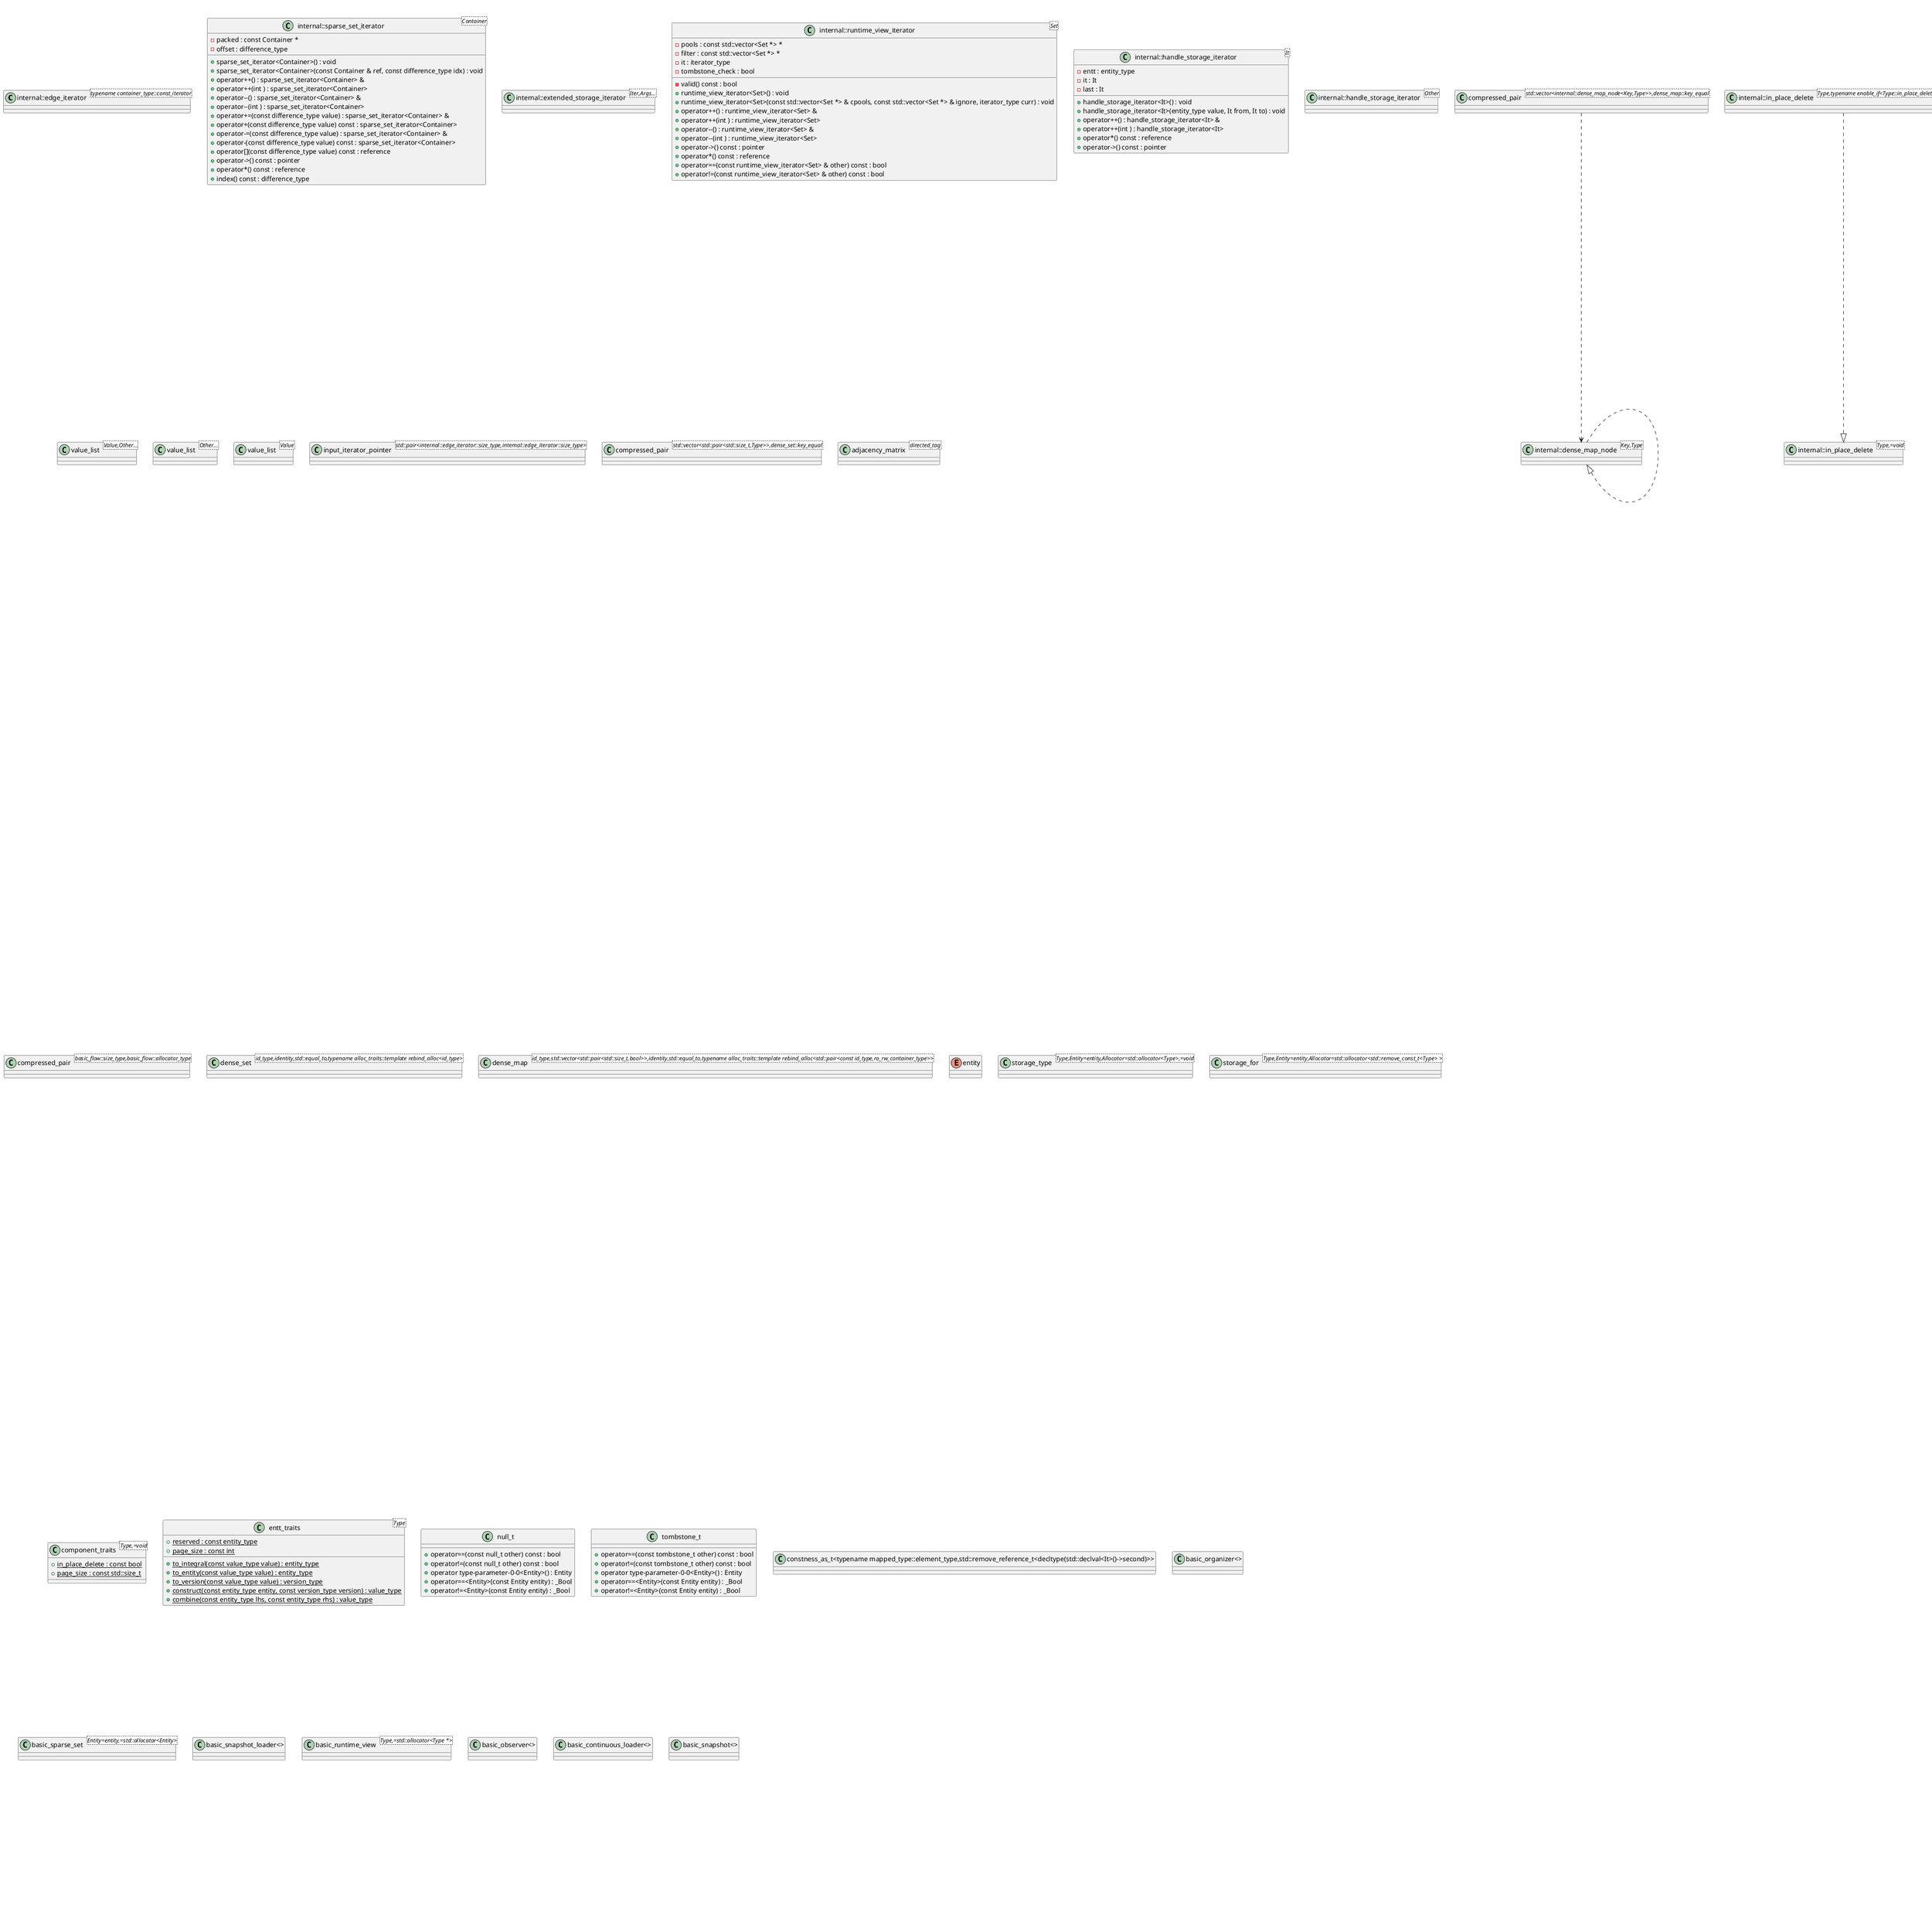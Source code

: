 @startuml
class "internal::edge_iterator<typename container_type::const_iterator>" as C_0002303669005198237364
class C_0002303669005198237364 {
}
class "internal::dense_map_node<Key,Type>" as C_0001949040226502523653
class C_0001949040226502523653 {
}
class "internal::in_place_delete<Type,=void>" as C_0001333932220003266199
class C_0001333932220003266199 [[https://github.com/skypjack/entt/blob/fef921132cae7588213d0f9bcd2fb9c8ffd8b7fc/src/entt/entity/component.hpp#L18{in_place_delete}]] {
}
class "internal::in_place_delete<Type,typename enable_if<Type::in_place_delete,void>::type>" as C_0001023231452042445274
class C_0001023231452042445274 [[https://github.com/skypjack/entt/blob/fef921132cae7588213d0f9bcd2fb9c8ffd8b7fc/src/entt/entity/component.hpp#L21{in_place_delete}]] {
}
class "internal::page_size<Type,=void>" as C_0000004170898870258369
class C_0000004170898870258369 [[https://github.com/skypjack/entt/blob/fef921132cae7588213d0f9bcd2fb9c8ffd8b7fc/src/entt/entity/component.hpp#L25{page_size}]] {
}
class "internal::page_size<Type,typename enable_if<std::is_convertible_v<decltype(Type::page_size),std::size_t>,void>::type>" as C_0000807307470263887895
class C_0000807307470263887895 [[https://github.com/skypjack/entt/blob/fef921132cae7588213d0f9bcd2fb9c8ffd8b7fc/src/entt/entity/component.hpp#L28{page_size}]] {
}
class "internal::entt_traits<Type,typename enable_if<std::is_enum_v<Type>,void>::type>" as C_0000749528529161353827
class C_0000749528529161353827 [[https://github.com/skypjack/entt/blob/fef921132cae7588213d0f9bcd2fb9c8ffd8b7fc/src/entt/entity/entity.hpp#L23{entt_traits}]] {
}
class "internal::entt_traits<Type,typename enable_if<std::is_class_v<Type>,void>::type>" as C_0002017943133135312647
class C_0002017943133135312647 [[https://github.com/skypjack/entt/blob/fef921132cae7588213d0f9bcd2fb9c8ffd8b7fc/src/entt/entity/entity.hpp#L27{entt_traits}]] {
}
class "internal::entt_traits<unsigned int,void>" as C_0000504583213741664906
class C_0000504583213741664906 [[https://github.com/skypjack/entt/blob/fef921132cae7588213d0f9bcd2fb9c8ffd8b7fc/src/entt/entity/entity.hpp#L31{entt_traits}]] {
{static} +entity_mask : const entity_type [[[https://github.com/skypjack/entt/blob/fef921132cae7588213d0f9bcd2fb9c8ffd8b7fc/src/entt/entity/entity.hpp#L35{entity_mask}]]]
{static} +version_mask : const entity_type [[[https://github.com/skypjack/entt/blob/fef921132cae7588213d0f9bcd2fb9c8ffd8b7fc/src/entt/entity/entity.hpp#L36{version_mask}]]]
{static} +entity_shift : const std::size_t [[[https://github.com/skypjack/entt/blob/fef921132cae7588213d0f9bcd2fb9c8ffd8b7fc/src/entt/entity/entity.hpp#L37{entity_shift}]]]
}
class "internal::entt_traits<unsigned long,void>" as C_0001737832346279202351
class C_0001737832346279202351 [[https://github.com/skypjack/entt/blob/fef921132cae7588213d0f9bcd2fb9c8ffd8b7fc/src/entt/entity/entity.hpp#L41{entt_traits}]] {
{static} +entity_mask : const entity_type [[[https://github.com/skypjack/entt/blob/fef921132cae7588213d0f9bcd2fb9c8ffd8b7fc/src/entt/entity/entity.hpp#L45{entity_mask}]]]
{static} +version_mask : const entity_type [[[https://github.com/skypjack/entt/blob/fef921132cae7588213d0f9bcd2fb9c8ffd8b7fc/src/entt/entity/entity.hpp#L46{version_mask}]]]
{static} +entity_shift : const std::size_t [[[https://github.com/skypjack/entt/blob/fef921132cae7588213d0f9bcd2fb9c8ffd8b7fc/src/entt/entity/entity.hpp#L47{entity_shift}]]]
}
class "internal::sparse_set_iterator<Container>" as C_0001205252965720808621
class C_0001205252965720808621 [[https://github.com/skypjack/entt/blob/fef921132cae7588213d0f9bcd2fb9c8ffd8b7fc/src/entt/entity/sparse_set.hpp#L28{sparse_set_iterator}]] {
+sparse_set_iterator<Container>() : void
+sparse_set_iterator<Container>(const Container & ref, const difference_type idx) : void
+operator++() : sparse_set_iterator<Container> &
+operator++(int ) : sparse_set_iterator<Container>
+operator--() : sparse_set_iterator<Container> &
+operator--(int ) : sparse_set_iterator<Container>
+operator+=(const difference_type value) : sparse_set_iterator<Container> &
+operator+(const difference_type value) const : sparse_set_iterator<Container>
+operator-=(const difference_type value) : sparse_set_iterator<Container> &
+operator-(const difference_type value) const : sparse_set_iterator<Container>
+operator[](const difference_type value) const : reference
+operator->() const : pointer
+operator*() const : reference
+index() const : difference_type
-packed : const Container * [[[https://github.com/skypjack/entt/blob/fef921132cae7588213d0f9bcd2fb9c8ffd8b7fc/src/entt/entity/sparse_set.hpp#L96{packed}]]]
-offset : difference_type [[[https://github.com/skypjack/entt/blob/fef921132cae7588213d0f9bcd2fb9c8ffd8b7fc/src/entt/entity/sparse_set.hpp#L97{offset}]]]
}
class "internal::storage_iterator<Container>" as C_0001144900685391983309
class C_0001144900685391983309 [[https://github.com/skypjack/entt/blob/fef921132cae7588213d0f9bcd2fb9c8ffd8b7fc/src/entt/entity/storage.hpp#L32{storage_iterator}]] {
+storage_iterator<Container>() = default : void
+storage_iterator<Container>(Container * ref, const difference_type idx) : void
+operator++() : storage_iterator<Container> &
+operator++(int ) : storage_iterator<Container>
+operator--() : storage_iterator<Container> &
+operator--(int ) : storage_iterator<Container>
+operator+=(const difference_type value) : storage_iterator<Container> &
+operator+(const difference_type value) const : storage_iterator<Container>
+operator-=(const difference_type value) : storage_iterator<Container> &
+operator-(const difference_type value) const : storage_iterator<Container>
+operator[](const difference_type value) const : reference
+operator->() const : pointer
+operator*() const : reference
+index() const : difference_type
+storage_iterator<Container><_Bool Const=std::is_const_v<Container>,=std::enable_if_t<Const>>(const storage_iterator<std::remove_const_t<Container>> & other) : void
-packed : Container * [[[https://github.com/skypjack/entt/blob/fef921132cae7588213d0f9bcd2fb9c8ffd8b7fc/src/entt/entity/storage.hpp#L116{packed}]]]
-offset : difference_type [[[https://github.com/skypjack/entt/blob/fef921132cae7588213d0f9bcd2fb9c8ffd8b7fc/src/entt/entity/storage.hpp#L117{offset}]]]
}
class "internal::extended_storage_iterator<It,Other...>" as C_0002184350655899856716
class C_0002184350655899856716 [[https://github.com/skypjack/entt/blob/fef921132cae7588213d0f9bcd2fb9c8ffd8b7fc/src/entt/entity/storage.hpp#L156{extended_storage_iterator}]] {
+extended_storage_iterator<It, Other...>() : void
+extended_storage_iterator<It, Other...>(It base, Other... other) : void
+operator++() : extended_storage_iterator<It,Other...> &
+operator++(int ) : extended_storage_iterator<It,Other...>
+operator->() const : pointer
+operator*() const : reference
+extended_storage_iterator<It, Other...><Args...,=std::enable_if_t<(!std::is_same_v<Other, Args> && ...) && (std::is_constructible_v<Other, Args> && ...)>>(const extended_storage_iterator<It,Args...> & other) : void
-it : std::tuple<It,Other...> [[[https://github.com/skypjack/entt/blob/fef921132cae7588213d0f9bcd2fb9c8ffd8b7fc/src/entt/entity/storage.hpp#L198{it}]]]
}
class "internal::storage_iterator<std::vector<typename alloc_traits::pointer>>" as C_0002209338957740976162
class C_0002209338957740976162 {
}
class "internal::extended_storage_iterator<typename base_type::iterator,internal::storage_iterator<std::vector<typename alloc_traits::pointer>>>" as C_0000018044932043323221
class C_0000018044932043323221 {
}
class "internal::extended_storage_iterator<typename base_type::const_iterator,internal::storage_iterator<std::vector<typename alloc_traits::pointer>>>" as C_0000246104228557977884
class C_0000246104228557977884 {
}
class "internal::extended_storage_iterator<typename base_type::iterator>" as C_0000880421278423536144
class C_0000880421278423536144 {
}
class "internal::extended_storage_iterator<typename base_type::const_iterator>" as C_0001783428072821606564
class C_0001783428072821606564 {
}
class "internal::extended_group_iterator<It,type_list<Owned...>,type_list<Get...>>" as C_0000153393979582152305
class C_0000153393979582152305 [[https://github.com/skypjack/entt/blob/fef921132cae7588213d0f9bcd2fb9c8ffd8b7fc/src/entt/entity/group.hpp#L29{extended_group_iterator}]] {
+extended_group_iterator<type-parameter-0-0, type_list<type-parameter-0-1...>, type_list<type-parameter-0-2...> >() : void
+extended_group_iterator<type-parameter-0-0, type_list<type-parameter-0-1...>, type_list<type-parameter-0-2...> >(It from, const std::tuple<Owned *...,Get *...> & cpools) : void
+operator++() : extended_group_iterator<type-parameter-0-0,type_list<type-parameter-0-1...>,type_list<type-parameter-0-2...>> &
+operator++(int ) : extended_group_iterator<type-parameter-0-0,type_list<type-parameter-0-1...>,type_list<type-parameter-0-2...>>
+operator*() const : reference
+operator->() const : pointer
-index_to_element<Type>(Type & cpool) : auto
-it : It [[[https://github.com/skypjack/entt/blob/fef921132cae7588213d0f9bcd2fb9c8ffd8b7fc/src/entt/entity/group.hpp#L75{it}]]]
-pools : std::tuple<Owned *...,Get *...> [[[https://github.com/skypjack/entt/blob/fef921132cae7588213d0f9bcd2fb9c8ffd8b7fc/src/entt/entity/group.hpp#L76{pools}]]]
}
class "internal::extended_group_iterator<basic_group<type_list<>,type_list<type-parameter-0-0...>,type_list<type-parameter-0-1...>>::iterator,owned_t,get_t<type-parameter-0-0...>>" as C_0000440103747575733986
class C_0000440103747575733986 {
}
class "internal::extended_group_iterator<basic_group<type_list<type-parameter-0-0...>,type_list<type-parameter-0-1...>,type_list<type-parameter-0-2...>>::iterator,owned_t<type-parameter-0-0...>,get_t<type-parameter-0-1...>>" as C_0001062876330760904480
class C_0001062876330760904480 {
}
class "internal::view_iterator<Type,std::size_t Get,std::size_t Exclude>" as C_0001139725879265604505
class C_0001139725879265604505 [[https://github.com/skypjack/entt/blob/fef921132cae7588213d0f9bcd2fb9c8ffd8b7fc/src/entt/entity/view.hpp#L28{view_iterator}]] {
-valid() const : bool
+view_iterator<Type, Get, Exclude>() : void
+view_iterator<Type, Get, Exclude>(iterator_type curr, iterator_type to, std::array<const Type *,Get> all_of, std::array<const Type *,Exclude> none_of) : void
+operator++() : view_iterator<Type,Get,Exclude> &
+operator++(int ) : view_iterator<Type,Get,Exclude>
+operator->() const : pointer
+operator*() const : reference
-it : iterator_type [[[https://github.com/skypjack/entt/blob/fef921132cae7588213d0f9bcd2fb9c8ffd8b7fc/src/entt/entity/view.hpp#L82{it}]]]
-last : iterator_type [[[https://github.com/skypjack/entt/blob/fef921132cae7588213d0f9bcd2fb9c8ffd8b7fc/src/entt/entity/view.hpp#L83{last}]]]
-pools : std::array<const Type *,Get> [[[https://github.com/skypjack/entt/blob/fef921132cae7588213d0f9bcd2fb9c8ffd8b7fc/src/entt/entity/view.hpp#L84{pools}]]]
-filter : std::array<const Type *,Exclude> [[[https://github.com/skypjack/entt/blob/fef921132cae7588213d0f9bcd2fb9c8ffd8b7fc/src/entt/entity/view.hpp#L85{filter}]]]
}
class "internal::extended_view_iterator<It,Type...>" as C_0002039236681566597161
class C_0002039236681566597161 [[https://github.com/skypjack/entt/blob/fef921132cae7588213d0f9bcd2fb9c8ffd8b7fc/src/entt/entity/view.hpp#L99{extended_view_iterator}]] {
+extended_view_iterator<It, Type...>() : void
+extended_view_iterator<It, Type...>(It from, std::tuple<Type *...> storage) : void
+operator++() : extended_view_iterator<It,Type...> &
+operator++(int ) : extended_view_iterator<It,Type...>
+operator*() const : reference
+operator->() const : pointer
-it : It [[[https://github.com/skypjack/entt/blob/fef921132cae7588213d0f9bcd2fb9c8ffd8b7fc/src/entt/entity/view.hpp#L135{it}]]]
-pools : std::tuple<Type *...> [[[https://github.com/skypjack/entt/blob/fef921132cae7588213d0f9bcd2fb9c8ffd8b7fc/src/entt/entity/view.hpp#L136{pools}]]]
}
class "internal::view_iterator<std::common_type_t<typename Get::base_type...,typename Exclude::base_type...>,sizeof...(Get) - 1u,sizeof...(Exclude)>" as C_0000390675639111256783
class C_0000390675639111256783 {
}
class "internal::extended_view_iterator<internal::view_iterator<std::common_type_t<typename Get::base_type...,typename Exclude::base_type...>,sizeof...(Get) - 1u,sizeof...(Exclude)>,Get...>" as C_0001780449445169454883
class C_0001780449445169454883 {
}
class "internal::is_view<>" as C_0000642898023621477258
class C_0000642898023621477258 [[https://github.com/skypjack/entt/blob/fef921132cae7588213d0f9bcd2fb9c8ffd8b7fc/src/entt/entity/organizer.hpp#L26{is_view}]] {
}
class "internal::is_view<basic_view<Args...>>" as C_0001822587864398904128
class C_0001822587864398904128 [[https://github.com/skypjack/entt/blob/fef921132cae7588213d0f9bcd2fb9c8ffd8b7fc/src/entt/entity/organizer.hpp#L29{is_view}]] {
}
class "internal::unpack_type<Type,Override>" as C_0000257438482207070900
class C_0000257438482207070900 [[https://github.com/skypjack/entt/blob/fef921132cae7588213d0f9bcd2fb9c8ffd8b7fc/src/entt/entity/organizer.hpp#L35{unpack_type}]] {
}
class "internal::unpack_type<basic_registry<Args...>,type_list<Override...>>" as C_0002034860573756426782
class C_0002034860573756426782 [[https://github.com/skypjack/entt/blob/fef921132cae7588213d0f9bcd2fb9c8ffd8b7fc/src/entt/entity/organizer.hpp#L48{unpack_type}]] {
}
class "internal::unpack_type<basic_view<type_list<Get...>,type_list<Exclude...>,void>,type_list<Override...>>" as C_0001699276038369686358
class C_0001699276038369686358 [[https://github.com/skypjack/entt/blob/fef921132cae7588213d0f9bcd2fb9c8ffd8b7fc/src/entt/entity/organizer.hpp#L58{unpack_type}]] {
}
class "internal::resource_traits<type_list<Args...>,type_list<Req...>>" as C_0000322687156363303281
class C_0000322687156363303281 [[https://github.com/skypjack/entt/blob/fef921132cae7588213d0f9bcd2fb9c8ffd8b7fc/src/entt/entity/organizer.hpp#L71{resource_traits}]] {
}
class "internal::registry_storage_iterator<It>" as C_0000648165520939590694
class C_0000648165520939590694 [[https://github.com/skypjack/entt/blob/fef921132cae7588213d0f9bcd2fb9c8ffd8b7fc/src/entt/entity/registry.hpp#L42{registry_storage_iterator}]] {
+registry_storage_iterator<It>() : void
+registry_storage_iterator<It>(It iter) : void
+operator++() : registry_storage_iterator<It> &
+operator++(int ) : registry_storage_iterator<It>
+operator--() : registry_storage_iterator<It> &
+operator--(int ) : registry_storage_iterator<It>
+operator+=(const difference_type value) : registry_storage_iterator<It> &
+operator+(const difference_type value) const : registry_storage_iterator<It>
+operator-=(const difference_type value) : registry_storage_iterator<It> &
+operator-(const difference_type value) const : registry_storage_iterator<It>
+operator[](const difference_type value) const : reference
+operator*() const : reference
+operator->() const : pointer
+registry_storage_iterator<It><Other,=std::enable_if_t<!std::is_same_v<It, Other> && std::is_constructible_v<It, Other> >>(const registry_storage_iterator<Other> & other) : void
-it : It [[[https://github.com/skypjack/entt/blob/fef921132cae7588213d0f9bcd2fb9c8ffd8b7fc/src/entt/entity/registry.hpp#L123{it}]]]
}
class "internal::registry_context" as C_0001849345337236985902
class C_0001849345337236985902 [[https://github.com/skypjack/entt/blob/fef921132cae7588213d0f9bcd2fb9c8ffd8b7fc/src/entt/entity/registry.hpp#L161{registry_context}]] {
+emplace_hint<Type,Args...>(const id_type id, Args &&... args) : Type &
+emplace_as<Type,Args...>(const id_type id, Args &&... args) : Type &
+emplace<Type,Args...>(Args &&... args) : Type &
+insert_or_assign<Type>(const id_type id, Type && value) : Type &
+insert_or_assign<Type>(Type && value) : Type &
+erase<Type>(const id_type id = type_id<Type>().hash()) : _Bool
+at<Type>(const id_type id = type_id<Type>().hash()) : const Type &
+at<Type>(const id_type id = type_id<Type>().hash()) : Type &
+get<Type>(const id_type id = type_id<Type>().hash()) : const Type &
+get<Type>(const id_type id = type_id<Type>().hash()) : Type &
+find<Type>(const id_type id = type_id<Type>().hash()) : const Type *
+find<Type>(const id_type id = type_id<Type>().hash()) : Type *
+contains<Type>(const id_type id = type_id<Type>().hash()) : _Bool
-ctx : container_type [[[https://github.com/skypjack/entt/blob/fef921132cae7588213d0f9bcd2fb9c8ffd8b7fc/src/entt/entity/registry.hpp#L237{ctx}]]]
}
class "internal::registry_storage_iterator<Other>" as C_0000573881619500297192
class C_0000573881619500297192 [[https://github.com/skypjack/entt/blob/fef921132cae7588213d0f9bcd2fb9c8ffd8b7fc/src/entt/entity/registry.hpp#L44{registry_storage_iterator}]] {
}
class "internal::extended_group_iterator<,,>" as C_0000607976266737248130
class C_0000607976266737248130 [[https://github.com/skypjack/entt/blob/fef921132cae7588213d0f9bcd2fb9c8ffd8b7fc/src/entt/entity/group.hpp#L26{extended_group_iterator}]] {
}
class "internal::entt_traits<,=void>" as C_0000741189378537303151
class C_0000741189378537303151 [[https://github.com/skypjack/entt/blob/fef921132cae7588213d0f9bcd2fb9c8ffd8b7fc/src/entt/entity/entity.hpp#L20{entt_traits}]] {
}
class "internal::extended_storage_iterator<Iter,Args...>" as C_0001028615477441312122
class C_0001028615477441312122 [[https://github.com/skypjack/entt/blob/fef921132cae7588213d0f9bcd2fb9c8ffd8b7fc/src/entt/entity/storage.hpp#L158{extended_storage_iterator}]] {
}
class "internal::resource_traits<,>" as C_0001595024213646564801
class C_0001595024213646564801 [[https://github.com/skypjack/entt/blob/fef921132cae7588213d0f9bcd2fb9c8ffd8b7fc/src/entt/entity/organizer.hpp#L68{resource_traits}]] {
}
class "internal::runtime_view_iterator<Set>" as C_0000517671838651509415
class C_0000517671838651509415 [[https://github.com/skypjack/entt/blob/fef921132cae7588213d0f9bcd2fb9c8ffd8b7fc/src/entt/entity/runtime_view.hpp#L22{runtime_view_iterator}]] {
-valid() const : bool
+runtime_view_iterator<Set>() : void
+runtime_view_iterator<Set>(const std::vector<Set *> & cpools, const std::vector<Set *> & ignore, iterator_type curr) : void
+operator++() : runtime_view_iterator<Set> &
+operator++(int ) : runtime_view_iterator<Set>
+operator--() : runtime_view_iterator<Set> &
+operator--(int ) : runtime_view_iterator<Set>
+operator->() const : pointer
+operator*() const : reference
+operator==(const runtime_view_iterator<Set> & other) const : bool
+operator!=(const runtime_view_iterator<Set> & other) const : bool
-pools : const std::vector<Set *> * [[[https://github.com/skypjack/entt/blob/fef921132cae7588213d0f9bcd2fb9c8ffd8b7fc/src/entt/entity/runtime_view.hpp#L91{pools}]]]
-filter : const std::vector<Set *> * [[[https://github.com/skypjack/entt/blob/fef921132cae7588213d0f9bcd2fb9c8ffd8b7fc/src/entt/entity/runtime_view.hpp#L92{filter}]]]
-it : iterator_type [[[https://github.com/skypjack/entt/blob/fef921132cae7588213d0f9bcd2fb9c8ffd8b7fc/src/entt/entity/runtime_view.hpp#L93{it}]]]
-tombstone_check : bool [[[https://github.com/skypjack/entt/blob/fef921132cae7588213d0f9bcd2fb9c8ffd8b7fc/src/entt/entity/runtime_view.hpp#L94{tombstone_check}]]]
}
class "internal::handle_storage_iterator<It>" as C_0000604813046482983010
class C_0000604813046482983010 [[https://github.com/skypjack/entt/blob/fef921132cae7588213d0f9bcd2fb9c8ffd8b7fc/src/entt/entity/handle.hpp#L23{handle_storage_iterator}]] {
+handle_storage_iterator<It>() : void
+handle_storage_iterator<It>(entity_type value, It from, It to) : void
+operator++() : handle_storage_iterator<It> &
+operator++(int ) : handle_storage_iterator<It>
+operator*() const : reference
+operator->() const : pointer
-entt : entity_type [[[https://github.com/skypjack/entt/blob/fef921132cae7588213d0f9bcd2fb9c8ffd8b7fc/src/entt/entity/handle.hpp#L71{entt}]]]
-it : It [[[https://github.com/skypjack/entt/blob/fef921132cae7588213d0f9bcd2fb9c8ffd8b7fc/src/entt/entity/handle.hpp#L72{it}]]]
-last : It [[[https://github.com/skypjack/entt/blob/fef921132cae7588213d0f9bcd2fb9c8ffd8b7fc/src/entt/entity/handle.hpp#L73{last}]]]
}
class "internal::handle_storage_iterator<Other>" as C_0000939311065041065826
class C_0000939311065041065826 [[https://github.com/skypjack/entt/blob/fef921132cae7588213d0f9bcd2fb9c8ffd8b7fc/src/entt/entity/handle.hpp#L25{handle_storage_iterator}]] {
}
class "type_list<First,Other...>" as C_0001723716587279733623
class C_0001723716587279733623 {
}
class "type_list<Other...>" as C_0000401973545844492876
class C_0000401973545844492876 {
}
class "type_list<Type,Other...>" as C_0000496685335806935509
class C_0000496685335806935509 {
}
class "type_list" as C_0000816653833137337534
class C_0000816653833137337534 {
}
class "type_list<Type...>" as C_0000150299823092418682
class C_0000150299823092418682 {
}
class "value_list<Value,Other...>" as C_0001276342508473126665
class C_0001276342508473126665 {
}
class "value_list<Other...>" as C_0000669672540584988414
class C_0000669672540584988414 {
}
class "value_list<Value>" as C_0000114548431562228752
class C_0000114548431562228752 {
}
class "input_iterator_pointer<std::pair<internal::edge_iterator::size_type,internal::edge_iterator::size_type>>" as C_0001178396555088254037
class C_0001178396555088254037 {
}
class "iota_iterator<adjacency_matrix::vertex_type>" as C_0000671828807667868418
class C_0000671828807667868418 {
}
class "iterable_adaptor<iota_iterator<adjacency_matrix::vertex_type>>" as C_0001371435826418372832
class C_0001371435826418372832 {
}
class "compressed_pair<std::vector<std::size_t>,dense_map::hasher>" as C_0001686486826919845415
class C_0001686486826919845415 {
}
class "compressed_pair<std::vector<internal::dense_map_node<Key,Type>>,dense_map::key_equal>" as C_0000507249114974527684
class C_0000507249114974527684 {
}
class "compressed_pair<std::vector<std::size_t>,dense_set::hasher>" as C_0002082989189680990643
class C_0002082989189680990643 {
}
class "compressed_pair<std::vector<std::pair<std::size_t,Type>>,dense_set::key_equal>" as C_0001611725919328905677
class C_0001611725919328905677 {
}
class "adjacency_matrix<directed_tag>" as C_0000873438139212187708
class C_0000873438139212187708 {
}
class "compressed_pair<basic_flow::size_type,basic_flow::allocator_type>" as C_0001145956599480727346
class C_0001145956599480727346 {
}
class "dense_set<id_type,identity,std::equal_to,typename alloc_traits::template rebind_alloc<id_type>>" as C_0000555193814260215022
class C_0000555193814260215022 {
}
class "dense_map<id_type,std::vector<std::pair<std::size_t,bool>>,identity,std::equal_to,typename alloc_traits::template rebind_alloc<std::pair<const id_type,ro_rw_container_type>>>" as C_0001883207623685527190
class C_0001883207623685527190 {
}
enum "entity" as C_0001294138133691901721
enum C_0001294138133691901721 [[https://github.com/skypjack/entt/blob/fef921132cae7588213d0f9bcd2fb9c8ffd8b7fc/src/entt/entity/fwd.hpp#L12{entity}]] {
}
class "storage_type<Type,Entity=entity,Allocator=std::allocator<Type>,=void>" as C_0001704918255852855539
class C_0001704918255852855539 [[https://github.com/skypjack/entt/blob/fef921132cae7588213d0f9bcd2fb9c8ffd8b7fc/src/entt/entity/fwd.hpp#L30{storage_type}]] {
}
class "storage_for<Type,Entity=entity,Allocator=std::allocator<std::remove_const_t<Type> >>" as C_0002005674179383930954
class C_0002005674179383930954 [[https://github.com/skypjack/entt/blob/fef921132cae7588213d0f9bcd2fb9c8ffd8b7fc/src/entt/entity/fwd.hpp#L49{storage_for}]] {
}
class "basic_storage<Type>" as C_0000604750336572959053
class C_0000604750336572959053 {
}
class "basic_registry" as C_0002264387755278828673
class C_0002264387755278828673 {
}
class "basic_handle<basic_registry,Args...>" as C_0000373210226805056699
class C_0000373210226805056699 {
}
class "type_list_transform_t<Get,storage_for>" as C_0001934751505825948529
class C_0001934751505825948529 {
}
class "type_list_transform_t<Exclude,storage_for>" as C_0001284155302502968847
class C_0001284155302502968847 {
}
class "basic_view<type_list_transform_t<Get,storage_for>,type_list_transform_t<Exclude,storage_for>>" as C_0001034581343962934250
class C_0001034581343962934250 {
}
class "type_list_transform_t<Owned,storage_for>" as C_0001818618597505735573
class C_0001818618597505735573 {
}
class "basic_group<type_list_transform_t<Owned,storage_for>,type_list_transform_t<Get,storage_for>,type_list_transform_t<Exclude,storage_for>>" as C_0002026173216716894202
class C_0002026173216716894202 {
}
class "component_traits<Type,=void>" as C_0002183740073464775596
class C_0002183740073464775596 [[https://github.com/skypjack/entt/blob/fef921132cae7588213d0f9bcd2fb9c8ffd8b7fc/src/entt/entity/component.hpp#L43{component_traits}]] {
{static} +in_place_delete : const bool [[[https://github.com/skypjack/entt/blob/fef921132cae7588213d0f9bcd2fb9c8ffd8b7fc/src/entt/entity/component.hpp#L50{in_place_delete}]]]
{static} +page_size : const std::size_t [[[https://github.com/skypjack/entt/blob/fef921132cae7588213d0f9bcd2fb9c8ffd8b7fc/src/entt/entity/component.hpp#L52{page_size}]]]
}
class "entt_traits<Type>" as C_0000434760051971317467
class C_0000434760051971317467 [[https://github.com/skypjack/entt/blob/fef921132cae7588213d0f9bcd2fb9c8ffd8b7fc/src/entt/entity/entity.hpp#L62{entt_traits}]] {
{static} +to_integral(const value_type value) : entity_type
{static} +to_entity(const value_type value) : entity_type
{static} +to_version(const value_type value) : version_type
{static} +construct(const entity_type entity, const version_type version) : value_type
{static} +combine(const entity_type lhs, const entity_type rhs) : value_type
{static} +reserved : const entity_type [[[https://github.com/skypjack/entt/blob/fef921132cae7588213d0f9bcd2fb9c8ffd8b7fc/src/entt/entity/entity.hpp#L73{reserved}]]]
{static} +page_size : const int [[[https://github.com/skypjack/entt/blob/fef921132cae7588213d0f9bcd2fb9c8ffd8b7fc/src/entt/entity/entity.hpp#L75{page_size}]]]
}
class "null_t" as C_0000017220879097853910
class C_0000017220879097853910 [[https://github.com/skypjack/entt/blob/fef921132cae7588213d0f9bcd2fb9c8ffd8b7fc/src/entt/entity/entity.hpp#L162{null_t}]] {
+operator==(const null_t other) const : bool
+operator!=(const null_t other) const : bool
+operator type-parameter-0-0<Entity>() : Entity
+operator==<Entity>(const Entity entity) : _Bool
+operator!=<Entity>(const Entity entity) : _Bool
}
class "tombstone_t" as C_0002075622672044085259
class C_0002075622672044085259 [[https://github.com/skypjack/entt/blob/fef921132cae7588213d0f9bcd2fb9c8ffd8b7fc/src/entt/entity/entity.hpp#L241{tombstone_t}]] {
+operator==(const tombstone_t other) const : bool
+operator!=(const tombstone_t other) const : bool
+operator type-parameter-0-0<Entity>() : Entity
+operator==<Entity>(const Entity entity) : _Bool
+operator!=<Entity>(const Entity entity) : _Bool
}
enum "deletion_policy" as C_0000579947499599579730
enum C_0000579947499599579730 [[https://github.com/skypjack/entt/blob/fef921132cae7588213d0f9bcd2fb9c8ffd8b7fc/src/entt/entity/sparse_set.hpp#L143{deletion_policy}]] {
swap_and_pop
in_place
}
class "basic_any" as C_0002066456960134789731
class C_0002066456960134789731 {
}
class "basic_sparse_set<Entity=entity,Allocator=std::allocator<Entity>>" as C_0002283695050907122027
class C_0002283695050907122027 [[https://github.com/skypjack/entt/blob/fef921132cae7588213d0f9bcd2fb9c8ffd8b7fc/src/entt/entity/sparse_set.hpp#L174{basic_sparse_set}]] {
-sparse_ptr(const Entity entt) const : auto
-sparse_ref(const Entity entt) const : auto &
-assure_at_least(const Entity entt) : auto &
-release_sparse_pages() : void
-get_at(const std::size_t ) const : const void *
-swap_at(const std::size_t , const std::size_t ) : void
-move_element(const std::size_t , const std::size_t ) : void
#swap_and_pop(const basic_iterator it) : void
#in_place_pop(const basic_iterator it) : void
#pop(basic_iterator first, basic_iterator last) : void
#try_emplace(const Entity entt, const bool force_back, const void *  = nullptr) : basic_iterator
+basic_sparse_set<Entity, type-parameter-0-1>() : void
+basic_sparse_set<Entity, type-parameter-0-1>(const allocator_type & allocator) : void
+basic_sparse_set<Entity, type-parameter-0-1>(deletion_policy pol, const allocator_type & allocator = {}) : void
+basic_sparse_set<Entity, type-parameter-0-1>(const type_info & value, deletion_policy pol = deletion_policy::swap_and_pop, const allocator_type & allocator = {}) : void
+basic_sparse_set<Entity, type-parameter-0-1>(basic_sparse_set<Entity,type-parameter-0-1> && other) : void
+basic_sparse_set<Entity, type-parameter-0-1>(basic_sparse_set<Entity,type-parameter-0-1> && other, const allocator_type & allocator) : void
+~basic_sparse_set<Entity, type-parameter-0-1>() : void
+operator=(basic_sparse_set<Entity,type-parameter-0-1> && other) : basic_sparse_set<Entity,type-parameter-0-1> &
+swap(basic_sparse_set<Entity,type-parameter-0-1> & other) : void
+get_allocator() const : allocator_type
+policy() const : deletion_policy
+reserve(const size_type cap) : void
+capacity() const : size_type
+shrink_to_fit() : void
+extent() const : size_type
+size() const : size_type
+empty() const : bool
+data() const : pointer
+begin() const : const_iterator
+cbegin() const : const_iterator
+end() const : iterator
+cend() const : const_iterator
+rbegin() const : const_reverse_iterator
+crbegin() const : const_reverse_iterator
+rend() const : reverse_iterator
+crend() const : const_reverse_iterator
+find(const entity_type entt) const : iterator
+contains(const entity_type entt) const : bool
+current(const entity_type entt) const : version_type
+index(const entity_type entt) const : size_type
+at(const size_type pos) const : entity_type
+operator[](const size_type pos) const : entity_type
+get(const entity_type entt) const : const void *
+get(const entity_type entt) : void *
+emplace(const entity_type entt, const void * value = nullptr) : iterator
+bump(const entity_type entt) : void
+erase(const entity_type entt) : void
+remove(const entity_type entt) : bool
+compact() : void
+swap_elements(const entity_type lhs, const entity_type rhs) : void
+respect(const basic_sparse_set<Entity,type-parameter-0-1> & other) : void
+clear() : void
+type() const : const type_info &
+bind(any ) : void
+insert<It>(It first, It last) : iterator
+erase<It>(It first, It last) : void
+remove<It>(It first, It last) : size_type
+sort_n<Compare,Sort=std_sort,Args...>(const size_type length, Compare compare, Sort algo = Sort{}, Args &&... args) : void
+sort<Compare,Sort=std_sort,Args...>(Compare compare, Sort algo = Sort{}, Args &&... args) : void
-sparse : sparse_container_type [[[https://github.com/skypjack/entt/blob/fef921132cae7588213d0f9bcd2fb9c8ffd8b7fc/src/entt/entity/sparse_set.hpp#L967{sparse}]]]
-packed : packed_container_type [[[https://github.com/skypjack/entt/blob/fef921132cae7588213d0f9bcd2fb9c8ffd8b7fc/src/entt/entity/sparse_set.hpp#L968{packed}]]]
-info : const type_info * [[[https://github.com/skypjack/entt/blob/fef921132cae7588213d0f9bcd2fb9c8ffd8b7fc/src/entt/entity/sparse_set.hpp#L969{info}]]]
-free_list : entity_type [[[https://github.com/skypjack/entt/blob/fef921132cae7588213d0f9bcd2fb9c8ffd8b7fc/src/entt/entity/sparse_set.hpp#L970{free_list}]]]
-mode : deletion_policy [[[https://github.com/skypjack/entt/blob/fef921132cae7588213d0f9bcd2fb9c8ffd8b7fc/src/entt/entity/sparse_set.hpp#L971{mode}]]]
}
class "delegate<Ret(Args...)>" as C_0000011977380754407836
class C_0000011977380754407836 {
}
class "delegate<void(void *)>" as C_0001338234208699310194
class C_0001338234208699310194 {
}
class "sigh<Ret(Args...),Allocator>" as C_0001654528939521938342
class C_0001654528939521938342 {
}
class "basic_registry<typename Type::entity_type,typename Type::base_type::allocator_type>" as C_0000457430710378177051
class C_0000457430710378177051 {
}
class "sigh<void(basic_registry<typename Type::entity_type,typename Type::base_type::allocator_type> &,const typename Type::entity_type),typename Type::allocator_type>" as C_0001194940276112359990
class C_0001194940276112359990 {
}
class "sigh_storage_mixin<Type>" as C_0000078477900740904974
class C_0000078477900740904974 [[https://github.com/skypjack/entt/blob/fef921132cae7588213d0f9bcd2fb9c8ffd8b7fc/src/entt/entity/storage_mixin.hpp#L26{sigh_storage_mixin}]] {
-pop(basic_iterator first, basic_iterator last) : void
-try_emplace(const typename basic_registry_type::entity_type entt, const bool force_back, const void * value) : basic_iterator
+sigh_storage_mixin<Type>() : void
+sigh_storage_mixin<Type>(const allocator_type & allocator) : void
+sigh_storage_mixin<Type>(sigh_storage_mixin<Type> && other) : void
+sigh_storage_mixin<Type>(sigh_storage_mixin<Type> && other, const allocator_type & allocator) : void
+operator=(sigh_storage_mixin<Type> && other) : sigh_storage_mixin<Type> &
+swap(sigh_storage_mixin<Type> & other) : void
+on_construct() : auto
+on_update() : auto
+on_destroy() : auto
+bind(any value) : void
+emplace<Args...>(const entity_type entt, Args &&... args) : decltype(auto)
+patch<Func...>(const entity_type entt, Func &&... func) : decltype(auto)
+insert<It,Args...>(It first, It last, Args &&... args) : void
-owner : basic_registry_type * [[[https://github.com/skypjack/entt/blob/fef921132cae7588213d0f9bcd2fb9c8ffd8b7fc/src/entt/entity/storage_mixin.hpp#L228{owner}]]]
-construction : sigh_type [[[https://github.com/skypjack/entt/blob/fef921132cae7588213d0f9bcd2fb9c8ffd8b7fc/src/entt/entity/storage_mixin.hpp#L229{construction}]]]
-destruction : sigh_type [[[https://github.com/skypjack/entt/blob/fef921132cae7588213d0f9bcd2fb9c8ffd8b7fc/src/entt/entity/storage_mixin.hpp#L230{destruction}]]]
-update : sigh_type [[[https://github.com/skypjack/entt/blob/fef921132cae7588213d0f9bcd2fb9c8ffd8b7fc/src/entt/entity/storage_mixin.hpp#L231{update}]]]
}
class "compressed_pair<std::vector<typename alloc_traits::pointer>,basic_storage::allocator_type>" as C_0002071883873613020951
class C_0002071883873613020951 {
}
class "basic_storage<Type,Entity=entity,Allocator=std::allocator<Type>,=void>" as C_0002046992727544379813
class C_0002046992727544379813 [[https://github.com/skypjack/entt/blob/fef921132cae7588213d0f9bcd2fb9c8ffd8b7fc/src/entt/entity/storage.hpp#L234{basic_storage}]] {
-element_at(const std::size_t pos) const : auto &
-assure_at_least(const std::size_t pos) : auto
-shrink_to_size(const std::size_t sz) : void
-get_at(const std::size_t pos) const : const void *
-swap_at(const std::size_t lhs, const std::size_t rhs) : void
-move_element(const std::size_t from, const std::size_t to) : void
#pop(basic_iterator first, basic_iterator last) : void
#try_emplace(const Entity entt, const bool force_back, const void * value) : basic_iterator
+basic_storage<Type, type-parameter-0-1, type-parameter-0-2, type-parameter-0-3>() : void
+basic_storage<Type, type-parameter-0-1, type-parameter-0-2, type-parameter-0-3>(const allocator_type & allocator) : void
+basic_storage<Type, type-parameter-0-1, type-parameter-0-2, type-parameter-0-3>(basic_storage<Type,type-parameter-0-1,type-parameter-0-2,type-parameter-0-3> && other) : void
+basic_storage<Type, type-parameter-0-1, type-parameter-0-2, type-parameter-0-3>(basic_storage<Type,type-parameter-0-1,type-parameter-0-2,type-parameter-0-3> && other, const allocator_type & allocator) : void
+~basic_storage<Type, type-parameter-0-1, type-parameter-0-2, type-parameter-0-3>() : void
+operator=(basic_storage<Type,type-parameter-0-1,type-parameter-0-2,type-parameter-0-3> && other) : basic_storage<Type,type-parameter-0-1,type-parameter-0-2,type-parameter-0-3> &
+swap(basic_storage<Type,type-parameter-0-1,type-parameter-0-2,type-parameter-0-3> & other) : void
+get_allocator() const : allocator_type
+reserve(const size_type cap) : void
+capacity() const : size_type
+shrink_to_fit() : void
+raw() const : const_pointer
+raw() : pointer
+cbegin() const : const_iterator
+begin() const : const_iterator
+begin() : iterator
+cend() const : const_iterator
+end() const : const_iterator
+end() : iterator
+crbegin() const : const_reverse_iterator
+rbegin() const : const_reverse_iterator
+rbegin() : reverse_iterator
+crend() const : const_reverse_iterator
+rend() const : const_reverse_iterator
+rend() : reverse_iterator
+get(const entity_type entt) const : const value_type &
+get(const entity_type entt) : value_type &
+get_as_tuple(const entity_type entt) const : std::tuple<const value_type &>
+get_as_tuple(const entity_type entt) : std::tuple<value_type &>
+each() : iterable
+each() const : const_iterable
-emplace_element<Args...>(const Entity entt, const bool force_back, Args &&... args) : auto
+emplace<Args...>(const entity_type entt, Args &&... args) : value_type &
+patch<Func...>(const entity_type entt, Func &&... func) : value_type &
+insert<It>(It first, It last, const value_type & value = {}) : void
+insert<EIt,CIt,=std::enable_if_t<std::is_same_v<typename std::iterator_traits<CIt>::value_type, value_type> >>(EIt first, EIt last, CIt from) : void
-packed : compressed_pair<container_type,allocator_type> [[[https://github.com/skypjack/entt/blob/fef921132cae7588213d0f9bcd2fb9c8ffd8b7fc/src/entt/entity/storage.hpp#L747{packed}]]]
{static} -is_pinned_type_v : const bool [[[https://github.com/skypjack/entt/blob/fef921132cae7588213d0f9bcd2fb9c8ffd8b7fc/src/entt/entity/storage.hpp#L241{is_pinned_type_v}]]]
}
class "basic_storage<Type,Entity,Allocator,typename enable_if<ignore_as_empty_v<Type>,void>::type>" as C_0000152418366026693625
class C_0000152418366026693625 [[https://github.com/skypjack/entt/blob/fef921132cae7588213d0f9bcd2fb9c8ffd8b7fc/src/entt/entity/storage.hpp#L752{basic_storage}]] {
+basic_storage<type-parameter-0-0, type-parameter-0-1, type-parameter-0-2, typename enable_if<ignore_as_empty_v<Type>, void>::type>() : void
+basic_storage<type-parameter-0-0, type-parameter-0-1, type-parameter-0-2, typename enable_if<ignore_as_empty_v<Type>, void>::type>(const allocator_type & allocator) : void
+basic_storage<type-parameter-0-0, type-parameter-0-1, type-parameter-0-2, typename enable_if<ignore_as_empty_v<Type>, void>::type>(basic_storage<type-parameter-0-0,type-parameter-0-1,type-parameter-0-2,typename enable_if<ignore_as_empty_v<Type>,void>::type> && other) = default : void
+basic_storage<type-parameter-0-0, type-parameter-0-1, type-parameter-0-2, typename enable_if<ignore_as_empty_v<Type>, void>::type>(basic_storage<type-parameter-0-0,type-parameter-0-1,type-parameter-0-2,typename enable_if<ignore_as_empty_v<Type>,void>::type> && other, const allocator_type & allocator) : void
+operator=(basic_storage<type-parameter-0-0,type-parameter-0-1,type-parameter-0-2,typename enable_if<ignore_as_empty_v<Type>,void>::type> && other) = default : basic_storage<type-parameter-0-0,type-parameter-0-1,type-parameter-0-2,typename enable_if<ignore_as_empty_v<Type>,void>::type> &
+get_allocator() const : allocator_type
+get(const entity_type entt) const : void
+get_as_tuple(const entity_type entt) const : std::tuple<>
+each() : iterable
+each() const : const_iterable
+emplace<Args...>(const entity_type entt, Args &&... ) : void
+patch<Func...>(const entity_type entt, Func &&... func) : void
+insert<It,Args...>(It first, It last, Args &&... ) : void
}
class "type_list<Owned...>" as C_0000152445147622989908
class C_0000152445147622989908 {
}
class "type_list<Get...>" as C_0001924778053637683860
class C_0001924778053637683860 {
}
class "type_list<Exclude...>" as C_0000880809990211728775
class C_0000880809990211728775 {
}
class "type_list<type-parameter-0-0...>" as C_0000551651351962443750
class C_0000551651351962443750 {
}
class "basic_group<type_list,type_list<Get...>,type_list<Exclude...>>" as C_0000067370016728893406
class C_0000067370016728893406 [[https://github.com/skypjack/entt/blob/fef921132cae7588213d0f9bcd2fb9c8ffd8b7fc/src/entt/entity/group.hpp#L128{basic_group}]] {
+basic_group<entt::type_list<>, type_list<type-parameter-0-0...>, type_list<type-parameter-0-1...> >() : void
+basic_group<entt::type_list<>, type_list<type-parameter-0-0...>, type_list<type-parameter-0-1...> >(basic_common_type & ref, Get &... gpool) : void
+handle() const : const base_type &
+size() const : size_type
+capacity() const : size_type
+shrink_to_fit() : void
+empty() const : bool
+begin() const : iterator
+end() const : iterator
+rbegin() const : reverse_iterator
+rend() const : reverse_iterator
+front() const : entity_type
+back() const : entity_type
+find(const entity_type entt) const : iterator
+operator[](const size_type pos) const : entity_type
+operator bool() const : bool
+contains(const entity_type entt) const : bool
+each() const : iterable
+storage<Type>() : decltype(auto)
+storage<std::size_t Index>() : decltype(auto)
+get<Type...>(const entity_type entt) : decltype(auto)
+each<Func>(Func func) : void
+sort<Type...,Compare,Sort=std_sort,Args...>(Compare compare, Sort algo = Sort{}, Args &&... args) : void
+sort<Type>() : void
-handler : base_type *const [[[https://github.com/skypjack/entt/blob/fef921132cae7588213d0f9bcd2fb9c8ffd8b7fc/src/entt/entity/group.hpp#L488{handler}]]]
-pools : const std::tuple<Get *...> [[[https://github.com/skypjack/entt/blob/fef921132cae7588213d0f9bcd2fb9c8ffd8b7fc/src/entt/entity/group.hpp#L489{pools}]]]
}
class "type_list<type-parameter-0-1...>" as C_0001445398420447762901
class C_0001445398420447762901 {
}
class "basic_group<type_list<Owned...>,type_list<Get...>,type_list<Exclude...>>" as C_0001170139738456667938
class C_0001170139738456667938 [[https://github.com/skypjack/entt/blob/fef921132cae7588213d0f9bcd2fb9c8ffd8b7fc/src/entt/entity/group.hpp#L524{basic_group}]] {
+basic_group<type_list<type-parameter-0-0...>, type_list<type-parameter-0-1...>, type_list<type-parameter-0-2...> >() : void
+basic_group<type_list<type-parameter-0-0...>, type_list<type-parameter-0-1...>, type_list<type-parameter-0-2...> >(const std::size_t & extent, Owned &... opool, Get &... gpool) : void
+size() const : size_type
+empty() const : bool
+begin() const : iterator
+end() const : iterator
+rbegin() const : reverse_iterator
+rend() const : reverse_iterator
+front() const : entity_type
+back() const : entity_type
+find(const entity_type entt) const : iterator
+operator[](const size_type pos) const : entity_type
+operator bool() const : bool
+contains(const entity_type entt) const : bool
+each() const : iterable
+storage<Type>() : decltype(auto)
+storage<std::size_t Index>() : decltype(auto)
+get<Type...>(const entity_type entt) : decltype(auto)
+each<Func>(Func func) : void
+sort<Type...,Compare,Sort=std_sort,Args...>(Compare compare, Sort algo = Sort{}, Args &&... args) : void
-pools : const std::tuple<Owned *...,Get *...> [[[https://github.com/skypjack/entt/blob/fef921132cae7588213d0f9bcd2fb9c8ffd8b7fc/src/entt/entity/group.hpp#L846{pools}]]]
-length : const size_type *const [[[https://github.com/skypjack/entt/blob/fef921132cae7588213d0f9bcd2fb9c8ffd8b7fc/src/entt/entity/group.hpp#L847{length}]]]
}
class "type_list<type-parameter-1-0...>" as C_0001581716270673090485
class C_0001581716270673090485 {
}
class "type_list<type-parameter-1-1...>" as C_0000515135022708998009
class C_0000515135022708998009 {
}
class "basic_view<type_list<Get...>,type_list<Exclude...>,void>" as C_0001014011280027053021
class C_0001014011280027053021 [[https://github.com/skypjack/entt/blob/fef921132cae7588213d0f9bcd2fb9c8ffd8b7fc/src/entt/entity/view.hpp#L189{basic_view}]] {
-opaque_check_set() const : auto
-filter_as_array() const : auto
-reject(const underlying_type entt) const : auto
+basic_view<type_list<type-parameter-0-0...>, type_list<type-parameter-0-1...>, void>() : void
+basic_view<type_list<type-parameter-0-0...>, type_list<type-parameter-0-1...>, void>(Get &... value, Exclude &... exclude) : void
+basic_view<type_list<type-parameter-0-0...>, type_list<type-parameter-0-1...>, void>(std::tuple<Get &...> value, std::tuple<Exclude &...> excl = {}) : void
+refresh() const : basic_view<type_list<type-parameter-0-0...>,type_list<type-parameter-0-1...>,void>
+handle() const : const base_type &
+size_hint() const : size_type
+begin() const : iterator
+end() const : iterator
+front() const : entity_type
+back() const : entity_type
+find(const entity_type entt) const : iterator
+operator[](const entity_type entt) const : decltype(auto)
+operator bool() const : bool
+contains(const entity_type entt) const : bool
+each() const : iterable
-dispatch_get<std::size_t Curr,std::size_t Other,Args...>(const std::tuple<underlying_type,Args...> & curr) : auto
-each<std::size_t Curr,Func,std::size_t... Index>(Func & func, std::index_sequence<Index...> ) : void
-pick_and_each<Func,std::size_t... Index>(Func & func, std::index_sequence<Index...> seq) : void
+use<Type>() : basic_view<type_list<type-parameter-0-0...>, type_list<type-parameter-0-1...>, void>
+use<std::size_t Index>() : basic_view<type_list<type-parameter-0-0...>, type_list<type-parameter-0-1...>, void>
+storage<Type>() : decltype(auto)
+storage<std::size_t Index>() : decltype(auto)
+get<Type...>(const entity_type entt) : decltype(auto)
+get<std::size_t First,std::size_t... Other>(const entity_type entt) : decltype(auto)
+each<Func>(Func func) : void
+operator|<OGet...,OExclude...>(const basic_view<get_t<OGet...>,exclude_t<OExclude...>> & other) : auto
-pools : std::tuple<Get *...> [[[https://github.com/skypjack/entt/blob/fef921132cae7588213d0f9bcd2fb9c8ffd8b7fc/src/entt/entity/view.hpp#L520{pools}]]]
-filter : std::tuple<Exclude *...> [[[https://github.com/skypjack/entt/blob/fef921132cae7588213d0f9bcd2fb9c8ffd8b7fc/src/entt/entity/view.hpp#L521{filter}]]]
-view : const base_type * [[[https://github.com/skypjack/entt/blob/fef921132cae7588213d0f9bcd2fb9c8ffd8b7fc/src/entt/entity/view.hpp#L522{view}]]]
}
class "type_list<Get>" as C_0000546039440085833388
class C_0000546039440085833388 {
}
class "basic_view<type_list<Get>,type_list,void>" as C_0002021669765409325558
class C_0002021669765409325558 [[https://github.com/skypjack/entt/blob/fef921132cae7588213d0f9bcd2fb9c8ffd8b7fc/src/entt/entity/view.hpp#L547{basic_view}]] {
+basic_view<type_list<type-parameter-0-0>, entt::type_list<>, void>() : void
+basic_view<type_list<type-parameter-0-0>, entt::type_list<>, void>(Get & ref) : void
+basic_view<type_list<type-parameter-0-0>, entt::type_list<>, void>(std::tuple<Get &> ref, std::tuple<>  = = {}) : void
+handle() const : const base_type &
+size() const : size_type
+empty() const : bool
+begin() const : iterator
+end() const : iterator
+rbegin() const : reverse_iterator
+rend() const : reverse_iterator
+front() const : entity_type
+back() const : entity_type
+find(const entity_type entt) const : iterator
+operator[](const size_type pos) const : entity_type
+operator[](const entity_type entt) const : decltype(auto)
+operator bool() const : bool
+contains(const entity_type entt) const : bool
+each() const : iterable
+storage<Type=typename Get::value_type>() : decltype(auto)
+storage<std::size_t Index>() : decltype(auto)
+get<Type...>(const entity_type entt) : decltype(auto)
+get<std::size_t Index>(const entity_type entt) : decltype(auto)
+each<Func>(Func func) : void
+operator|<OGet...,OExclude...>(const basic_view<get_t<OGet...>,exclude_t<OExclude...>> & other) : auto
-pools : std::tuple<Get *> [[[https://github.com/skypjack/entt/blob/fef921132cae7588213d0f9bcd2fb9c8ffd8b7fc/src/entt/entity/view.hpp#L839{pools}]]]
-filter : std::tuple<> [[[https://github.com/skypjack/entt/blob/fef921132cae7588213d0f9bcd2fb9c8ffd8b7fc/src/entt/entity/view.hpp#L840{filter}]]]
}
class "as_view<Registry>" as C_0001335190849652948716
class C_0001335190849652948716 [[https://github.com/skypjack/entt/blob/fef921132cae7588213d0f9bcd2fb9c8ffd8b7fc/src/entt/entity/helper.hpp#L21{as_view}]] {
+as_view<Registry>(registry_type & source) : void
-dispatch<Get...,Exclude...>(type_list<Get...> , exclude_t<Exclude...> ) : auto
+operator basic_view<type-parameter-1-0, type-parameter-1-1, void><Get,Exclude>() : basic_view<Get, Exclude>
-reg : registry_type & [[[https://github.com/skypjack/entt/blob/fef921132cae7588213d0f9bcd2fb9c8ffd8b7fc/src/entt/entity/helper.hpp#L52{reg}]]]
}
class "as_group<Registry>" as C_0000052697527122592859
class C_0000052697527122592859 [[https://github.com/skypjack/entt/blob/fef921132cae7588213d0f9bcd2fb9c8ffd8b7fc/src/entt/entity/helper.hpp#L60{as_group}]] {
+as_group<Registry>(registry_type & source) : void
-dispatch<Owned...,Get...,Exclude...>(type_list<Owned...> , type_list<Get...> , exclude_t<Exclude...> ) : auto
+operator basic_group<type-parameter-1-0, type-parameter-1-1, type-parameter-1-2><Owned,Get,Exclude>() : basic_group<Owned, Get, Exclude>
-reg : registry_type & [[[https://github.com/skypjack/entt/blob/fef921132cae7588213d0f9bcd2fb9c8ffd8b7fc/src/entt/entity/helper.hpp#L96{reg}]]]
}
class "basic_view<Args...>" as C_0000429642681207547186
class C_0000429642681207547186 {
}
class "basic_registry<Args...>" as C_0002017079345086942945
class C_0002017079345086942945 {
}
class "type_list<Override...>" as C_0001608074545841274744
class C_0001608074545841274744 {
}
class "basic_view<get_t<Get...>,exclude_t<Exclude...>>" as C_0000438052941603621262
class C_0000438052941603621262 {
}
class "type_list<Args...>" as C_0002069939067833684929
class C_0002069939067833684929 {
}
class "type_list<Req...>" as C_0000268766698460782519
class C_0000268766698460782519 {
}
class "basic_flow" as C_0000841783473954961876
class C_0000841783473954961876 {
}
class "basic_organizer<Registry>" as C_0001025175558307494545
class C_0001025175558307494545 [[https://github.com/skypjack/entt/blob/fef921132cae7588213d0f9bcd2fb9c8ffd8b7fc/src/entt/entity/organizer.hpp#L108{basic_organizer}]] {
+graph() : std::vector<vertex>
+clear() : void
{static} -extract<Type>(Registry & reg) : decltype(auto)
{static} -to_args<Args...>(Registry & reg, type_list<Args...> ) : auto
{static} -fill_dependencies<Type...>(type_list<Type...> , const type_info ** buffer, const std::size_t count) : std::size_t
-track_dependencies<RO...,RW...>(std::size_t index, const bool requires_registry, type_list<RO...> , type_list<RW...> ) : void
+emplace<auto Candidate,Req...>(const char * name = nullptr) : void
+emplace<auto Candidate,Req...,Type>(Type & value_or_instance, const char * name = nullptr) : void
+emplace<Req...>(function_type * func, const void * payload = nullptr, const char * name = nullptr) : void
-vertices : std::vector<vertex_data> [[[https://github.com/skypjack/entt/blob/fef921132cae7588213d0f9bcd2fb9c8ffd8b7fc/src/entt/entity/organizer.hpp#L406{vertices}]]]
-builder : flow [[[https://github.com/skypjack/entt/blob/fef921132cae7588213d0f9bcd2fb9c8ffd8b7fc/src/entt/entity/organizer.hpp#L407{builder}]]]
}
class "basic_organizer::vertex_data" as C_0000901028445383159851
class C_0000901028445383159851 [[https://github.com/skypjack/entt/blob/fef921132cae7588213d0f9bcd2fb9c8ffd8b7fc/src/entt/entity/organizer.hpp#L113{basic_organizer##vertex_data}]] {
+ro_count : std::size_t [[[https://github.com/skypjack/entt/blob/fef921132cae7588213d0f9bcd2fb9c8ffd8b7fc/src/entt/entity/organizer.hpp#L114{ro_count}]]]
+rw_count : std::size_t [[[https://github.com/skypjack/entt/blob/fef921132cae7588213d0f9bcd2fb9c8ffd8b7fc/src/entt/entity/organizer.hpp#L115{rw_count}]]]
+name : const char * [[[https://github.com/skypjack/entt/blob/fef921132cae7588213d0f9bcd2fb9c8ffd8b7fc/src/entt/entity/organizer.hpp#L116{name}]]]
+payload : const void * [[[https://github.com/skypjack/entt/blob/fef921132cae7588213d0f9bcd2fb9c8ffd8b7fc/src/entt/entity/organizer.hpp#L117{payload}]]]
+callback : callback_type * [[[https://github.com/skypjack/entt/blob/fef921132cae7588213d0f9bcd2fb9c8ffd8b7fc/src/entt/entity/organizer.hpp#L118{callback}]]]
+dependency : dependency_type * [[[https://github.com/skypjack/entt/blob/fef921132cae7588213d0f9bcd2fb9c8ffd8b7fc/src/entt/entity/organizer.hpp#L119{dependency}]]]
+prepare : prepare_type * [[[https://github.com/skypjack/entt/blob/fef921132cae7588213d0f9bcd2fb9c8ffd8b7fc/src/entt/entity/organizer.hpp#L120{prepare}]]]
+info : const type_info * [[[https://github.com/skypjack/entt/blob/fef921132cae7588213d0f9bcd2fb9c8ffd8b7fc/src/entt/entity/organizer.hpp#L121{info}]]]
}
class "basic_organizer::vertex" as C_0001398024092436436804
class C_0001398024092436436804 [[https://github.com/skypjack/entt/blob/fef921132cae7588213d0f9bcd2fb9c8ffd8b7fc/src/entt/entity/organizer.hpp#L175{basic_organizer##vertex}]] {
+vertex(const bool vtype, vertex_data data, std::vector<std::size_t> edges) : void
+ro_dependency(const type_info ** buffer, const std::size_t length) const : size_type
+rw_dependency(const type_info ** buffer, const std::size_t length) const : size_type
+ro_count() const : size_type
+rw_count() const : size_type
+top_level() const : bool
+info() const : const type_info &
+name() const : const char *
+callback() const : function_type *
+data() const : const void *
+children() const : const std::vector<std::size_t> &
+prepare(registry_type & reg) const : void
-is_top_level : bool [[[https://github.com/skypjack/entt/blob/fef921132cae7588213d0f9bcd2fb9c8ffd8b7fc/src/entt/entity/organizer.hpp#L283{is_top_level}]]]
-node : vertex_data [[[https://github.com/skypjack/entt/blob/fef921132cae7588213d0f9bcd2fb9c8ffd8b7fc/src/entt/entity/organizer.hpp#L284{node}]]]
-reachable : std::vector<std::size_t> [[[https://github.com/skypjack/entt/blob/fef921132cae7588213d0f9bcd2fb9c8ffd8b7fc/src/entt/entity/organizer.hpp#L285{reachable}]]]
}
class "constness_as_t<typename mapped_type::element_type,std::remove_reference_t<decltype(std::declval<It>()->second)>>" as C_0001669075289880192202
class C_0001669075289880192202 {
}
class "basic_any<0u>" as C_0001720362734447604481
class C_0001720362734447604481 {
}
class "dense_map<internal::registry_context::key_type,basic_any<0u>,identity>" as C_0000234410286508720676
class C_0000234410286508720676 {
}
class "type_list<type-parameter-1-2...>" as C_0001713344560538845956
class C_0001713344560538845956 {
}
class "basic_sparse_set<Entity,Allocator>" as C_0000905480437473060417
class C_0000905480437473060417 {
}
class "dense_map<id_type,std::shared_ptr<basic_sparse_set<Entity,Allocator>>,identity,std::equal_to,typename alloc_traits::template rebind_alloc<std::pair<const id_type,std::shared_ptr<base_type>>>>" as C_0001783734328370983242
class C_0001783734328370983242 {
}
class "basic_registry<Entity=entity,Allocator=std::allocator<Entity>>" as C_0001215498441469765522
class C_0001215498441469765522 [[https://github.com/skypjack/entt/blob/fef921132cae7588213d0f9bcd2fb9c8ffd8b7fc/src/entt/entity/registry.hpp#L253{basic_registry}]] {
-generate_identifier(const std::size_t pos) : auto
-recycle_identifier() : auto
-release_entity(const Entity entt, const typename entity_traits::version_type version) : auto
-rebind() : void
+basic_registry<Entity, type-parameter-0-1>() : void
+basic_registry<Entity, type-parameter-0-1>(const allocator_type & allocator) : void
+basic_registry<Entity, type-parameter-0-1>(const size_type count, const allocator_type & allocator = allocator_type{}) : void
+basic_registry<Entity, type-parameter-0-1>(basic_registry<Entity,type-parameter-0-1> && other) : void
+operator=(basic_registry<Entity,type-parameter-0-1> && other) : basic_registry<Entity,type-parameter-0-1> &
+swap(basic_registry<Entity,type-parameter-0-1> & other) : void
+get_allocator() const : allocator_type
+storage() : auto
+storage() const : auto
+storage(const id_type id) : base_type *
+storage(const id_type id) const : const base_type *
+size() const : size_type
+alive() const : size_type
+reserve(const size_type cap) : void
+capacity() const : size_type
+empty() const : bool
+data() const : const entity_type *
+released() const : entity_type
+valid(const entity_type entt) const : bool
+current(const entity_type entt) const : version_type
+create() : entity_type
+create(const entity_type hint) : entity_type
+release(const entity_type entt) : version_type
+release(const entity_type entt, const version_type version) : version_type
+destroy(const entity_type entt) : version_type
+destroy(const entity_type entt, const version_type version) : version_type
+orphan(const entity_type entt) const : bool
+ctx() : context &
+ctx() const : const context &
-assure<Type>(const id_type id = type_hash<Type>::value()) : auto &
-assure<Type>(const id_type id = type_hash<Type>::value()) : const auto &
+storage<Type>(const id_type id = type_hash<Type>::value()) : decltype(auto)
+storage<Type>(const id_type id = type_hash<Type>::value()) : decltype(auto)
+create<It>(It first, It last) : void
+assign<It>(It first, It last, const entity_type destroyed) : void
+release<It>(It first, It last) : void
+destroy<It>(It first, It last) : void
+emplace<Type,Args...>(const entity_type entt, Args &&... args) : decltype(auto)
+insert<Type,It>(It first, It last, const Type & value = {}) : void
+insert<Type,EIt,CIt,=std::enable_if_t<std::is_same_v<typename std::iterator_traits<CIt>::value_type, Type> >>(EIt first, EIt last, CIt from) : void
+emplace_or_replace<Type,Args...>(const entity_type entt, Args &&... args) : decltype(auto)
+patch<Type,Func...>(const entity_type entt, Func &&... func) : decltype(auto)
+replace<Type,Args...>(const entity_type entt, Args &&... args) : decltype(auto)
+remove<Type,Other...>(const entity_type entt) : size_type
+remove<Type,Other...,It>(It first, It last) : size_type
+erase<Type,Other...>(const entity_type entt) : void
+erase<Type,Other...,It>(It first, It last) : void
+compact<Type...>() : void
+all_of<Type...>(const entity_type entt) : _Bool
+any_of<Type...>(const entity_type entt) : _Bool
+get<Type...>(const entity_type entt) : decltype(auto)
+get<Type...>(const entity_type entt) : decltype(auto)
+get_or_emplace<Type,Args...>(const entity_type entt, Args &&... args) : decltype(auto)
+try_get<Type...>(const entity_type entt) : auto
+try_get<Type...>(const entity_type entt) : auto
+clear<Type...>() : void
+each<Func>(Func func) : void
+on_construct<Type>() : auto
+on_update<Type>() : auto
+on_destroy<Type>() : auto
+view<Type,Other...,Exclude...>(exclude_t<Exclude...>  = {}) : basic_view<get_t<storage_for_type<const Type>, storage_for_type<const Other>...>, exclude_t<storage_for_type<const Exclude>...> >
+view<Type,Other...,Exclude...>(exclude_t<Exclude...>  = {}) : basic_view<get_t<storage_for_type<Type>, storage_for_type<Other>...>, exclude_t<storage_for_type<Exclude>...> >
+group<Owned...,Get...,Exclude...>(type_list<Get...>  = {}, exclude_t<Exclude...>  = {}) : basic_group<owned_t<storage_for_type<Owned>...>, get_t<storage_for_type<Get>...>, exclude_t<storage_for_type<Exclude>...> >
+group_if_exists<Owned...,Get...,Exclude...>(type_list<Get...>  = {}, exclude_t<Exclude...>  = {}) : basic_group<owned_t<storage_for_type<const Owned>...>, get_t<storage_for_type<const Get>...>, exclude_t<storage_for_type<const Exclude>...> >
+owned<Type...>() : _Bool
+sortable<Owned...,Get...,Exclude...>(const basic_group<owned_t<Owned...>,get_t<Get...>,exclude_t<Exclude...>> & ) : _Bool
+sort<Type,Compare,Sort=std_sort,Args...>(Compare compare, Sort algo = Sort{}, Args &&... args) : void
+sort<To,From>() : void
-vars : context [[[https://github.com/skypjack/entt/blob/fef921132cae7588213d0f9bcd2fb9c8ffd8b7fc/src/entt/entity/registry.hpp#L1520{vars}]]]
-free_list : entity_type [[[https://github.com/skypjack/entt/blob/fef921132cae7588213d0f9bcd2fb9c8ffd8b7fc/src/entt/entity/registry.hpp#L1521{free_list}]]]
-epool : std::vector<entity_type,allocator_type> [[[https://github.com/skypjack/entt/blob/fef921132cae7588213d0f9bcd2fb9c8ffd8b7fc/src/entt/entity/registry.hpp#L1522{epool}]]]
-pools : dense_map<id_type,std::shared_ptr<base_type>,identity,std::equal_to<id_type>,typename alloc_traits::template rebind_alloc<std::pair<const id_type,std::shared_ptr<base_type>>>> [[[https://github.com/skypjack/entt/blob/fef921132cae7588213d0f9bcd2fb9c8ffd8b7fc/src/entt/entity/registry.hpp#L1524{pools}]]]
-groups : std::vector<group_data,typename alloc_traits::template rebind_alloc<group_data>> [[[https://github.com/skypjack/entt/blob/fef921132cae7588213d0f9bcd2fb9c8ffd8b7fc/src/entt/entity/registry.hpp#L1525{groups}]]]
}
class "basic_registry::group_handler<type_list<Exclude...>,type_list<Get...>,Owned...>" as C_0000430671255945097322
class C_0000430671255945097322 [[https://github.com/skypjack/entt/blob/fef921132cae7588213d0f9bcd2fb9c8ffd8b7fc/src/entt/entity/registry.hpp#L266{basic_registry##group_handler}]] {
+discard_if(basic_registry<Entity,type-parameter-0-1> & owner, const Entity entt) : void
+group_handler<type_list<type-parameter-1-0...>, type_list<type-parameter-1-1...>, type-parameter-1-2...><Args...>(Args &&... args) : void
+maybe_valid_if<Type>(basic_registry<Entity,type-parameter-0-1> & owner, const Entity entt) : void
+current : value_type [[[https://github.com/skypjack/entt/blob/fef921132cae7588213d0f9bcd2fb9c8ffd8b7fc/src/entt/entity/registry.hpp#L270{current}]]]
}
class "basic_registry::group_data" as C_0001603920787590037706
class C_0001603920787590037706 [[https://github.com/skypjack/entt/blob/fef921132cae7588213d0f9bcd2fb9c8ffd8b7fc/src/entt/entity/registry.hpp#L308{basic_registry##group_data}]] {
+size : std::size_t [[[https://github.com/skypjack/entt/blob/fef921132cae7588213d0f9bcd2fb9c8ffd8b7fc/src/entt/entity/registry.hpp#L309{size}]]]
+group : std::shared_ptr<void> [[[https://github.com/skypjack/entt/blob/fef921132cae7588213d0f9bcd2fb9c8ffd8b7fc/src/entt/entity/registry.hpp#L310{group}]]]
+owned : bool (*)(const id_type) noexcept [[[https://github.com/skypjack/entt/blob/fef921132cae7588213d0f9bcd2fb9c8ffd8b7fc/src/entt/entity/registry.hpp#L311{owned}]]]
+get : bool (*)(const id_type) noexcept [[[https://github.com/skypjack/entt/blob/fef921132cae7588213d0f9bcd2fb9c8ffd8b7fc/src/entt/entity/registry.hpp#L312{get}]]]
+exclude : bool (*)(const id_type) noexcept [[[https://github.com/skypjack/entt/blob/fef921132cae7588213d0f9bcd2fb9c8ffd8b7fc/src/entt/entity/registry.hpp#L313{exclude}]]]
}
class "basic_organizer<>" as C_0000183636083630485183
class C_0000183636083630485183 [[https://github.com/skypjack/entt/blob/fef921132cae7588213d0f9bcd2fb9c8ffd8b7fc/src/entt/entity/fwd.hpp#L77{basic_organizer}]] {
}
class "basic_sparse_set<Entity=entity,=std::allocator<Entity>>" as C_0000369256167424479850
class C_0000369256167424479850 [[https://github.com/skypjack/entt/blob/fef921132cae7588213d0f9bcd2fb9c8ffd8b7fc/src/entt/entity/fwd.hpp#L15{basic_sparse_set}]] {
}
class "basic_storage<Type,=entity,=std::allocator<Type>,=void>" as C_0000403534608031430858
class C_0000403534608031430858 [[https://github.com/skypjack/entt/blob/fef921132cae7588213d0f9bcd2fb9c8ffd8b7fc/src/entt/entity/fwd.hpp#L18{basic_storage}]] {
}
class "basic_snapshot_loader<>" as C_0001098088788978043445
class C_0001098088788978043445 [[https://github.com/skypjack/entt/blob/fef921132cae7588213d0f9bcd2fb9c8ffd8b7fc/src/entt/entity/fwd.hpp#L86{basic_snapshot_loader}]] {
}
class "basic_runtime_view<Type,=std::allocator<Type *>>" as C_0001100844514234697791
class C_0001100844514234697791 [[https://github.com/skypjack/entt/blob/fef921132cae7588213d0f9bcd2fb9c8ffd8b7fc/src/entt/entity/fwd.hpp#L68{basic_runtime_view}]] {
}
class "basic_group<,,>" as C_0001154987446950237807
class C_0001154987446950237807 [[https://github.com/skypjack/entt/blob/fef921132cae7588213d0f9bcd2fb9c8ffd8b7fc/src/entt/entity/fwd.hpp#L71{basic_group}]] {
}
class "basic_handle<,>" as C_0001190075835069371168
class C_0001190075835069371168 [[https://github.com/skypjack/entt/blob/fef921132cae7588213d0f9bcd2fb9c8ffd8b7fc/src/entt/entity/fwd.hpp#L80{basic_handle}]] {
}
class "basic_observer<>" as C_0001281442969475002479
class C_0001281442969475002479 [[https://github.com/skypjack/entt/blob/fef921132cae7588213d0f9bcd2fb9c8ffd8b7fc/src/entt/entity/fwd.hpp#L74{basic_observer}]] {
}
class "basic_registry::group_handler<>" as C_0001576255257276720493
class C_0001576255257276720493 [[https://github.com/skypjack/entt/blob/fef921132cae7588213d0f9bcd2fb9c8ffd8b7fc/src/entt/entity/registry.hpp#L263{basic_registry##group_handler}]] {
}
class "basic_continuous_loader<>" as C_0001663461821620293220
class C_0001663461821620293220 [[https://github.com/skypjack/entt/blob/fef921132cae7588213d0f9bcd2fb9c8ffd8b7fc/src/entt/entity/fwd.hpp#L89{basic_continuous_loader}]] {
}
class "basic_view<,,=void>" as C_0001766708135477841980
class C_0001766708135477841980 [[https://github.com/skypjack/entt/blob/fef921132cae7588213d0f9bcd2fb9c8ffd8b7fc/src/entt/entity/fwd.hpp#L65{basic_view}]] {
}
class "basic_snapshot<>" as C_0001789076930074823147
class C_0001789076930074823147 [[https://github.com/skypjack/entt/blob/fef921132cae7588213d0f9bcd2fb9c8ffd8b7fc/src/entt/entity/fwd.hpp#L83{basic_snapshot}]] {
}
class "basic_view<,,>" as C_0001884958457739174233
class C_0001884958457739174233 [[https://github.com/skypjack/entt/blob/fef921132cae7588213d0f9bcd2fb9c8ffd8b7fc/src/entt/entity/view.hpp#L194{basic_view}]] {
}
class "basic_registry<Entity=entity,=std::allocator<Entity>>" as C_0002118663084954648964
class C_0002118663084954648964 [[https://github.com/skypjack/entt/blob/fef921132cae7588213d0f9bcd2fb9c8ffd8b7fc/src/entt/entity/fwd.hpp#L62{basic_registry}]] {
}
class "basic_snapshot<Registry>" as C_0001335271256477287084
class C_0001335271256477287084 [[https://github.com/skypjack/entt/blob/fef921132cae7588213d0f9bcd2fb9c8ffd8b7fc/src/entt/entity/snapshot.hpp#L32{basic_snapshot}]] {
+basic_snapshot<type-parameter-0-0>(const registry_type & source) : void
+basic_snapshot<type-parameter-0-0>(basic_snapshot<type-parameter-0-0> && ) = default : void
+operator=(basic_snapshot<type-parameter-0-0> && ) = default : basic_snapshot<type-parameter-0-0> &
-get<Component,Archive,It>(Archive & archive, std::size_t sz, It first, It last) : void
-component<Component...,Archive,It,std::size_t... Index>(Archive & archive, It first, It last, std::index_sequence<Index...> ) : void
+entities<Archive>(Archive & archive) : const basic_snapshot<type-parameter-0-0> &
+component<Component...,Archive>(Archive & archive) : const basic_snapshot<type-parameter-0-0> &
+component<Component...,Archive,It>(Archive & archive, It first, It last) : const basic_snapshot<type-parameter-0-0> &
-reg : const registry_type * [[[https://github.com/skypjack/entt/blob/fef921132cae7588213d0f9bcd2fb9c8ffd8b7fc/src/entt/entity/snapshot.hpp#L149{reg}]]]
}
class "basic_snapshot_loader<Registry>" as C_0000387608304403643523
class C_0000387608304403643523 [[https://github.com/skypjack/entt/blob/fef921132cae7588213d0f9bcd2fb9c8ffd8b7fc/src/entt/entity/snapshot.hpp#L163{basic_snapshot_loader}]] {
+basic_snapshot_loader<type-parameter-0-0>(registry_type & source) : void
+basic_snapshot_loader<type-parameter-0-0>(basic_snapshot_loader<type-parameter-0-0> && ) = default : void
+operator=(basic_snapshot_loader<type-parameter-0-0> && ) = default : basic_snapshot_loader<type-parameter-0-0> &
+orphans() const : const basic_snapshot_loader<type-parameter-0-0> &
-assign<Component,Archive>(Archive & archive) : void
+entities<Archive>(Archive & archive) : const basic_snapshot_loader<type-parameter-0-0> &
+component<Component...,Archive>(Archive & archive) : const basic_snapshot_loader<type-parameter-0-0> &
-reg : registry_type * [[[https://github.com/skypjack/entt/blob/fef921132cae7588213d0f9bcd2fb9c8ffd8b7fc/src/entt/entity/snapshot.hpp#L280{reg}]]]
}
class "dense_map<basic_continuous_loader::entity_type,std::pair<basic_continuous_loader::entity_type,bool>>" as C_0000549411127815504112
class C_0000549411127815504112 {
}
class "basic_continuous_loader<Registry>" as C_0001773811031427846026
class C_0001773811031427846026 [[https://github.com/skypjack/entt/blob/fef921132cae7588213d0f9bcd2fb9c8ffd8b7fc/src/entt/entity/snapshot.hpp#L300{basic_continuous_loader}]] {
-destroy(typename Registry::entity_type entt) : void
-restore(typename Registry::entity_type entt) : void
+basic_continuous_loader<type-parameter-0-0>(registry_type & source) : void
+basic_continuous_loader<type-parameter-0-0>(basic_continuous_loader<type-parameter-0-0> && ) = default : void
+operator=(basic_continuous_loader<type-parameter-0-0> && ) = default : basic_continuous_loader<type-parameter-0-0> &
+shrink() : basic_continuous_loader<type-parameter-0-0> &
+orphans() : basic_continuous_loader<type-parameter-0-0> &
+contains(entity_type entt) const : bool
+map(entity_type entt) const : entity_type
-update<Container>(int , Container & container) : decltype(typename Container::mapped_type{} , void())
-update<Container>(char , Container & container) : decltype(typename Container::value_type{} , void())
-update<Component,Other,Member>(Component & instance, Member Other::* member) : void
-remove_if_exists<Component>() : void
-assign<Component,Archive,Other...,Member...>(Archive & archive, Member Other::*... member) : void
+entities<Archive>(Archive & archive) : basic_continuous_loader<type-parameter-0-0> &
+component<Component...,Archive,Other...,Member...>(Archive & archive, Member Other::*... member) : basic_continuous_loader<type-parameter-0-0> &
-remloc : dense_map<entity_type,std::pair<entity_type,bool>> [[[https://github.com/skypjack/entt/blob/fef921132cae7588213d0f9bcd2fb9c8ffd8b7fc/src/entt/entity/snapshot.hpp#L561{remloc}]]]
-reg : registry_type * [[[https://github.com/skypjack/entt/blob/fef921132cae7588213d0f9bcd2fb9c8ffd8b7fc/src/entt/entity/snapshot.hpp#L562{reg}]]]
}
class "basic_runtime_view<Type,Allocator=std::allocator<Type *>>" as C_0001944117803211747232
class C_0001944117803211747232 [[https://github.com/skypjack/entt/blob/fef921132cae7588213d0f9bcd2fb9c8ffd8b7fc/src/entt/entity/runtime_view.hpp#L144{basic_runtime_view}]] {
+basic_runtime_view<Type, type-parameter-0-1>() : void
+basic_runtime_view<Type, type-parameter-0-1>(const allocator_type & allocator) : void
+basic_runtime_view<Type, type-parameter-0-1>(const basic_runtime_view<Type,type-parameter-0-1> & ) = default : void
+basic_runtime_view<Type, type-parameter-0-1>(const basic_runtime_view<Type,type-parameter-0-1> & other, const allocator_type & allocator) : void
+basic_runtime_view<Type, type-parameter-0-1>(basic_runtime_view<Type,type-parameter-0-1> && ) = default : void
+basic_runtime_view<Type, type-parameter-0-1>(basic_runtime_view<Type,type-parameter-0-1> && other, const allocator_type & allocator) : void
+operator=(const basic_runtime_view<Type,type-parameter-0-1> & ) = default : basic_runtime_view<Type,type-parameter-0-1> &
+operator=(basic_runtime_view<Type,type-parameter-0-1> && ) = default : basic_runtime_view<Type,type-parameter-0-1> &
+swap(basic_runtime_view<Type,type-parameter-0-1> & other) : void
+get_allocator() const : allocator_type
+clear() : void
+iterate(base_type & base) : basic_runtime_view<Type,type-parameter-0-1> &
+exclude(base_type & base) : basic_runtime_view<Type,type-parameter-0-1> &
+size_hint() const : size_type
+begin() const : iterator
+end() const : iterator
+contains(const entity_type entt) const : bool
+each<Func>(Func func) : void
-pools : container_type [[[https://github.com/skypjack/entt/blob/fef921132cae7588213d0f9bcd2fb9c8ffd8b7fc/src/entt/entity/runtime_view.hpp#L329{pools}]]]
-filter : container_type [[[https://github.com/skypjack/entt/blob/fef921132cae7588213d0f9bcd2fb9c8ffd8b7fc/src/entt/entity/runtime_view.hpp#L330{filter}]]]
}
class "matcher<>" as C_0002074537058964849080
class C_0002074537058964849080 [[https://github.com/skypjack/entt/blob/fef921132cae7588213d0f9bcd2fb9c8ffd8b7fc/src/entt/entity/observer.hpp#L18{matcher}]] {
}
class "basic_collector" as C_0000661659454964316032
class C_0000661659454964316032 [[https://github.com/skypjack/entt/blob/fef921132cae7588213d0f9bcd2fb9c8ffd8b7fc/src/entt/entity/observer.hpp#L38{basic_collector}]] {
{static} +group<AllOf...,NoneOf...>(exclude_t<NoneOf...>  = {}) : auto
{static} +update<AnyOf>() : auto
}
class "type_list<Reject...>" as C_0001861982675625485791
class C_0001861982675625485791 {
}
class "type_list<Require...>" as C_0002229792667505269549
class C_0002229792667505269549 {
}
class "matcher<type_list<Reject...>,type_list<Require...>,Rule...>" as C_0000909913290692815938
class C_0000909913290692815938 {
}
class "basic_collector<matcher<type_list<Reject...>,type_list<Require...>,Rule...>,Other...>" as C_0002101747912606099267
class C_0002101747912606099267 [[https://github.com/skypjack/entt/blob/fef921132cae7588213d0f9bcd2fb9c8ffd8b7fc/src/entt/entity/observer.hpp#L70{basic_collector}]] {
{static} +group<AllOf...,NoneOf...>(exclude_t<NoneOf...>  = {}) : auto
{static} +update<AnyOf>() : auto
{static} +where<AllOf...,NoneOf...>(exclude_t<NoneOf...>  = {}) : auto
}
class "delegate<void(basic_observer<type-parameter-0-0> &)>" as C_0001628003445838268916
class C_0001628003445838268916 {
}
class "basic_observer<Registry>" as C_0001308964260795745911
class C_0001308964260795745911 [[https://github.com/skypjack/entt/blob/fef921132cae7588213d0f9bcd2fb9c8ffd8b7fc/src/entt/entity/observer.hpp#L161{basic_observer}]] {
+basic_observer<type-parameter-0-0>() : void
+basic_observer<type-parameter-0-0>(const basic_observer<type-parameter-0-0> & ) : void
+basic_observer<type-parameter-0-0>(basic_observer<type-parameter-0-0> && ) : void
+~basic_observer<type-parameter-0-0>() = default : void
+operator=(const basic_observer<type-parameter-0-0> & ) : basic_observer<type-parameter-0-0> &
+operator=(basic_observer<type-parameter-0-0> && ) : basic_observer<type-parameter-0-0> &
+disconnect() : void
+size() const : size_type
+empty() const : bool
+data() const : const entity_type *
+begin() const : iterator
+end() const : iterator
+clear() : void
{static} -disconnect<Matcher...>(Registry & reg, basic_observer<type-parameter-0-0> & obs) : void
-connect<Matcher...,std::size_t... Index>(Registry & reg, std::index_sequence<Index...> ) : void
+basic_observer<type-parameter-0-0><Matcher...>(registry_type & reg, basic_collector<Matcher...> ) : void
+connect<Matcher...>(registry_type & reg, basic_collector<Matcher...> ) : void
+each<Func>(Func func) : void
+each<Func>(Func func) : void
-release : delegate<void (basic_observer<type-parameter-0-0> &)> [[[https://github.com/skypjack/entt/blob/fef921132cae7588213d0f9bcd2fb9c8ffd8b7fc/src/entt/entity/observer.hpp#L427{release}]]]
}
class "matcher<type_list<Reject...>,type_list<Require...>,AnyOf>" as C_0000726943438522275689
class C_0000726943438522275689 {
}
class "basic_observer::matcher_handler<matcher<type_list<Reject...>,type_list<Require...>,AnyOf>>" as C_0001407250051799692515
class C_0001407250051799692515 [[https://github.com/skypjack/entt/blob/fef921132cae7588213d0f9bcd2fb9c8ffd8b7fc/src/entt/entity/observer.hpp#L168{basic_observer##matcher_handler}]] {
{static} +disconnect(basic_observer<type-parameter-0-0> & obs, Registry & reg) : void
{static} +maybe_valid_if<std::size_t Index>(basic_observer<type-parameter-0-0> & obs, Registry & reg, const typename Registry::entity_type entt) : void
{static} +discard_if<std::size_t Index>(basic_observer<type-parameter-0-0> & obs, Registry & , const typename Registry::entity_type entt) : void
{static} +connect<std::size_t Index>(basic_observer<type-parameter-0-0> & obs, Registry & reg) : void
}
class "type_list<NoneOf...>" as C_0000667823532944456719
class C_0000667823532944456719 {
}
class "matcher<type_list<Reject...>,type_list<Require...>,type_list<NoneOf...>,AllOf...>" as C_0000347145201463203680
class C_0000347145201463203680 {
}
class "basic_observer::matcher_handler<matcher<type_list<Reject...>,type_list<Require...>,type_list<NoneOf...>,AllOf...>>" as C_0001268297008080566461
class C_0001268297008080566461 [[https://github.com/skypjack/entt/blob/fef921132cae7588213d0f9bcd2fb9c8ffd8b7fc/src/entt/entity/observer.hpp#L204{basic_observer##matcher_handler}]] {
{static} +disconnect(basic_observer<type-parameter-0-0> & obs, Registry & reg) : void
{static} +maybe_valid_if<std::size_t Index,Ignore...>(basic_observer<type-parameter-0-0> & obs, Registry & reg, const typename Registry::entity_type entt) : void
{static} +discard_if<std::size_t Index>(basic_observer<type-parameter-0-0> & obs, Registry & , const typename Registry::entity_type entt) : void
{static} +connect<std::size_t Index>(basic_observer<type-parameter-0-0> & obs, Registry & reg) : void
}
class "basic_observer::matcher_handler<>" as C_0001459890320040813261
class C_0001459890320040813261 [[https://github.com/skypjack/entt/blob/fef921132cae7588213d0f9bcd2fb9c8ffd8b7fc/src/entt/entity/observer.hpp#L165{basic_observer##matcher_handler}]] {
}
class "basic_collector<>" as C_0001676692569931190574
class C_0001676692569931190574 [[https://github.com/skypjack/entt/blob/fef921132cae7588213d0f9bcd2fb9c8ffd8b7fc/src/entt/entity/observer.hpp#L27{basic_collector}]] {
}
class "basic_handle<Registry,Scope...>" as C_0001540240197457753692
class C_0001540240197457753692 [[https://github.com/skypjack/entt/blob/fef921132cae7588213d0f9bcd2fb9c8ffd8b7fc/src/entt/entity/handle.hpp#L102{basic_handle}]] {
+basic_handle<type-parameter-0-0, type-parameter-0-1...>() : void
+basic_handle<type-parameter-0-0, type-parameter-0-1...>(registry_type & ref, entity_type value) : void
+storage() const : auto
+operator typename type-parameter-0-0::entity_type() const : entity_type
+operator bool() const : bool
+valid() const : bool
+registry() const : registry_type *
+entity() const : entity_type
+destroy() : void
+destroy(const version_type version) : void
+orphan() const : bool
+operator basic_handle<type-parameter-1-0, type-parameter-1-1...><Other,Args...>() : basic_handle<Other, Args...>
+emplace<Component,Args...>(Args &&... args) : decltype(auto)
+emplace_or_replace<Component,Args...>(Args &&... args) : decltype(auto)
+patch<Component,Func...>(Func &&... func) : decltype(auto)
+replace<Component,Args...>(Args &&... args) : decltype(auto)
+remove<Component...>() : size_type
+erase<Component...>() : void
+all_of<Component...>() : decltype(auto)
+any_of<Component...>() : decltype(auto)
+get<Component...>() : decltype(auto)
+get_or_emplace<Component,Args...>(Args &&... args) : decltype(auto)
+try_get<Component...>() : auto
-reg : registry_type * [[[https://github.com/skypjack/entt/blob/fef921132cae7588213d0f9bcd2fb9c8ffd8b7fc/src/entt/entity/handle.hpp#L348{reg}]]]
-entt : entity_type [[[https://github.com/skypjack/entt/blob/fef921132cae7588213d0f9bcd2fb9c8ffd8b7fc/src/entt/entity/handle.hpp#L349{entt}]]]
}
C_0001949040226502523653 ..|> C_0001949040226502523653
C_0001023231452042445274 ..|> C_0001333932220003266199
C_0000807307470263887895 ..|> C_0000004170898870258369
C_0000749528529161353827 ..|> C_0000741189378537303151
C_0002017943133135312647 ..|> C_0000741189378537303151
C_0000504583213741664906 ..|> C_0000741189378537303151
C_0001737832346279202351 ..|> C_0000741189378537303151
C_0002209338957740976162 ..|> C_0001144900685391983309
C_0000018044932043323221 ..> C_0002209338957740976162
C_0000018044932043323221 ..|> C_0002184350655899856716
C_0000246104228557977884 ..> C_0002209338957740976162
C_0000246104228557977884 ..|> C_0002184350655899856716
C_0000880421278423536144 ..|> C_0002184350655899856716
C_0001783428072821606564 ..|> C_0002184350655899856716
C_0000153393979582152305 ..> C_0000152445147622989908
C_0000153393979582152305 ..> C_0001924778053637683860
C_0000153393979582152305 ..|> C_0000607976266737248130
C_0000440103747575733986 ..> C_0000816653833137337534
C_0000440103747575733986 ..> C_0000551651351962443750
C_0000440103747575733986 ..|> C_0000607976266737248130
C_0001062876330760904480 ..> C_0000551651351962443750
C_0001062876330760904480 ..> C_0001445398420447762901
C_0001062876330760904480 ..|> C_0000607976266737248130
C_0000390675639111256783 ..|> C_0001139725879265604505
C_0001780449445169454883 ..> C_0000390675639111256783
C_0001780449445169454883 ..|> C_0002039236681566597161
C_0001822587864398904128 ..> C_0000429642681207547186
C_0001822587864398904128 ..|> C_0000642898023621477258
C_0002034860573756426782 ..> C_0002017079345086942945
C_0002034860573756426782 ..> C_0001608074545841274744
C_0002034860573756426782 ..|> C_0000257438482207070900
C_0001699276038369686358 ..> C_0001014011280027053021
C_0001699276038369686358 ..> C_0001608074545841274744
C_0001699276038369686358 ..|> C_0000257438482207070900
C_0000322687156363303281 ..> C_0002069939067833684929
C_0000322687156363303281 ..> C_0000268766698460782519
C_0000322687156363303281 ..|> C_0001595024213646564801
C_0000648165520939590694 ..> C_0000573881619500297192
C_0001849345337236985902 o-- C_0000234410286508720676 : -ctx
C_0001723716587279733623 ..|> C_0000150299823092418682
C_0000401973545844492876 ..|> C_0001723716587279733623
C_0000496685335806935509 ..|> C_0001723716587279733623
C_0000150299823092418682 ..|> C_0001723716587279733623
C_0001371435826418372832 ..> C_0000671828807667868418
C_0000507249114974527684 ..> C_0001949040226502523653
C_0002082989189680990643 ..|> C_0001686486826919845415
C_0000604750336572959053 ..|> C_0000403534608031430858
C_0000373210226805056699 ..> C_0002264387755278828673
C_0000373210226805056699 ..|> C_0001190075835069371168
C_0001284155302502968847 ..|> C_0001934751505825948529
C_0001034581343962934250 ..> C_0001934751505825948529
C_0001034581343962934250 ..> C_0001284155302502968847
C_0001034581343962934250 ..|> C_0001766708135477841980
C_0001818618597505735573 ..|> C_0001934751505825948529
C_0002026173216716894202 ..> C_0001818618597505735573
C_0002026173216716894202 ..> C_0001934751505825948529
C_0002026173216716894202 ..> C_0001284155302502968847
C_0002026173216716894202 ..|> C_0001154987446950237807
C_0002283695050907122027 ..> C_0000579947499599579730
C_0002283695050907122027 ..> C_0002066456960134789731
C_0002283695050907122027 o-- C_0000579947499599579730 : -mode
C_0001338234208699310194 ..|> C_0000011977380754407836
C_0000457430710378177051 ..|> C_0002118663084954648964
C_0001194940276112359990 ..> C_0000457430710378177051
C_0001194940276112359990 ..|> C_0001654528939521938342
C_0000078477900740904974 ..> C_0002066456960134789731
C_0000078477900740904974 --> C_0000457430710378177051 : -owner
C_0000078477900740904974 o-- C_0001194940276112359990 : -construction
C_0000078477900740904974 o-- C_0001194940276112359990 : -destruction
C_0000078477900740904974 o-- C_0001194940276112359990 : -update
C_0002046992727544379813 ..> C_0002209338957740976162
C_0002046992727544379813 o-- C_0002071883873613020951 : -packed
C_0000152418366026693625 ..|> C_0002046992727544379813
C_0000152445147622989908 ..|> C_0001723716587279733623
C_0001924778053637683860 ..|> C_0001723716587279733623
C_0000880809990211728775 ..|> C_0001723716587279733623
C_0000551651351962443750 ..|> C_0001723716587279733623
C_0000067370016728893406 ..> C_0001924778053637683860
C_0000067370016728893406 ..> C_0000880809990211728775
C_0000067370016728893406 ..|> C_0001154987446950237807
C_0001445398420447762901 ..|> C_0001723716587279733623
C_0001170139738456667938 ..> C_0000152445147622989908
C_0001170139738456667938 ..> C_0001924778053637683860
C_0001170139738456667938 ..> C_0000880809990211728775
C_0001170139738456667938 ..|> C_0000067370016728893406
C_0001581716270673090485 ..|> C_0001723716587279733623
C_0000515135022708998009 ..|> C_0001723716587279733623
C_0001014011280027053021 ..> C_0001924778053637683860
C_0001014011280027053021 ..> C_0000880809990211728775
C_0001014011280027053021 ..> C_0000390675639111256783
C_0001014011280027053021 ..|> C_0001766708135477841980
C_0000546039440085833388 ..|> C_0001723716587279733623
C_0002021669765409325558 ..> C_0000546039440085833388
C_0002021669765409325558 ..|> C_0001014011280027053021
C_0001335190849652948716 ..> C_0000150299823092418682
C_0001335190849652948716 ..> C_0000515135022708998009
C_0000052697527122592859 ..> C_0000150299823092418682
C_0000052697527122592859 ..> C_0000515135022708998009
C_0000052697527122592859 ..> C_0001713344560538845956
C_0000429642681207547186 ..|> C_0001766708135477841980
C_0002017079345086942945 ..|> C_0002118663084954648964
C_0001608074545841274744 ..|> C_0001723716587279733623
C_0000438052941603621262 ..> C_0001924778053637683860
C_0000438052941603621262 ..> C_0000880809990211728775
C_0000438052941603621262 ..|> C_0000429642681207547186
C_0002069939067833684929 ..|> C_0001723716587279733623
C_0000268766698460782519 ..|> C_0001723716587279733623
C_0001025175558307494545 ..> C_0002069939067833684929
C_0001025175558307494545 ..> C_0000150299823092418682
C_0001025175558307494545 o-- C_0000841783473954961876 : -builder
C_0000901028445383159851 --+ C_0001025175558307494545
C_0001398024092436436804 --+ C_0001025175558307494545
C_0000234410286508720676 ..> C_0001720362734447604481
C_0001713344560538845956 ..|> C_0001723716587279733623
C_0000905480437473060417 ..|> C_0002283695050907122027
C_0001783734328370983242 ..> C_0000905480437473060417
C_0001215498441469765522 ..> C_0000905480437473060417
C_0001215498441469765522 ..> C_0001849345337236985902
C_0001215498441469765522 ..> C_0001713344560538845956
C_0001215498441469765522 ..> C_0000515135022708998009
C_0001215498441469765522 o-- C_0001849345337236985902 : -vars
C_0001215498441469765522 o-- C_0001783734328370983242 : -pools
C_0000430671255945097322 ..> C_0000880809990211728775
C_0000430671255945097322 ..> C_0001924778053637683860
C_0000430671255945097322 --+ C_0001215498441469765522
C_0000430671255945097322 ..|> C_0001576255257276720493
C_0001603920787590037706 --+ C_0001215498441469765522
C_0001576255257276720493 --+ C_0001215498441469765522
C_0001773811031427846026 o-- C_0000549411127815504112 : -remloc
C_0000661659454964316032 ..> C_0001445398420447762901
C_0000661659454964316032 ..|> C_0001676692569931190574
C_0001861982675625485791 ..|> C_0001723716587279733623
C_0002229792667505269549 ..|> C_0001723716587279733623
C_0000909913290692815938 ..> C_0001861982675625485791
C_0000909913290692815938 ..> C_0002229792667505269549
C_0000909913290692815938 ..|> C_0002074537058964849080
C_0002101747912606099267 ..> C_0000909913290692815938
C_0002101747912606099267 ..> C_0000515135022708998009
C_0002101747912606099267 ..|> C_0001676692569931190574
C_0001628003445838268916 ..|> C_0000011977380754407836
C_0001308964260795745911 o-- C_0001628003445838268916 : -release
C_0000726943438522275689 ..> C_0001861982675625485791
C_0000726943438522275689 ..> C_0002229792667505269549
C_0000726943438522275689 ..|> C_0000909913290692815938
C_0001407250051799692515 ..> C_0000726943438522275689
C_0001407250051799692515 --+ C_0001308964260795745911
C_0001407250051799692515 ..|> C_0001459890320040813261
C_0000667823532944456719 ..|> C_0001723716587279733623
C_0000347145201463203680 ..> C_0001861982675625485791
C_0000347145201463203680 ..> C_0002229792667505269549
C_0000347145201463203680 ..> C_0000667823532944456719
C_0000347145201463203680 ..|> C_0000909913290692815938
C_0001268297008080566461 ..> C_0000347145201463203680
C_0001268297008080566461 --+ C_0001308964260795745911
C_0001268297008080566461 ..|> C_0001459890320040813261
C_0001459890320040813261 --+ C_0001308964260795745911

'Generated with clang-uml, version 0.3.5-2-g7e9944c
'LLVM version Ubuntu clang version 16.0.1 (++20230328073357+42d1b276f779-1~exp1~20230328073502.65)
@enduml
